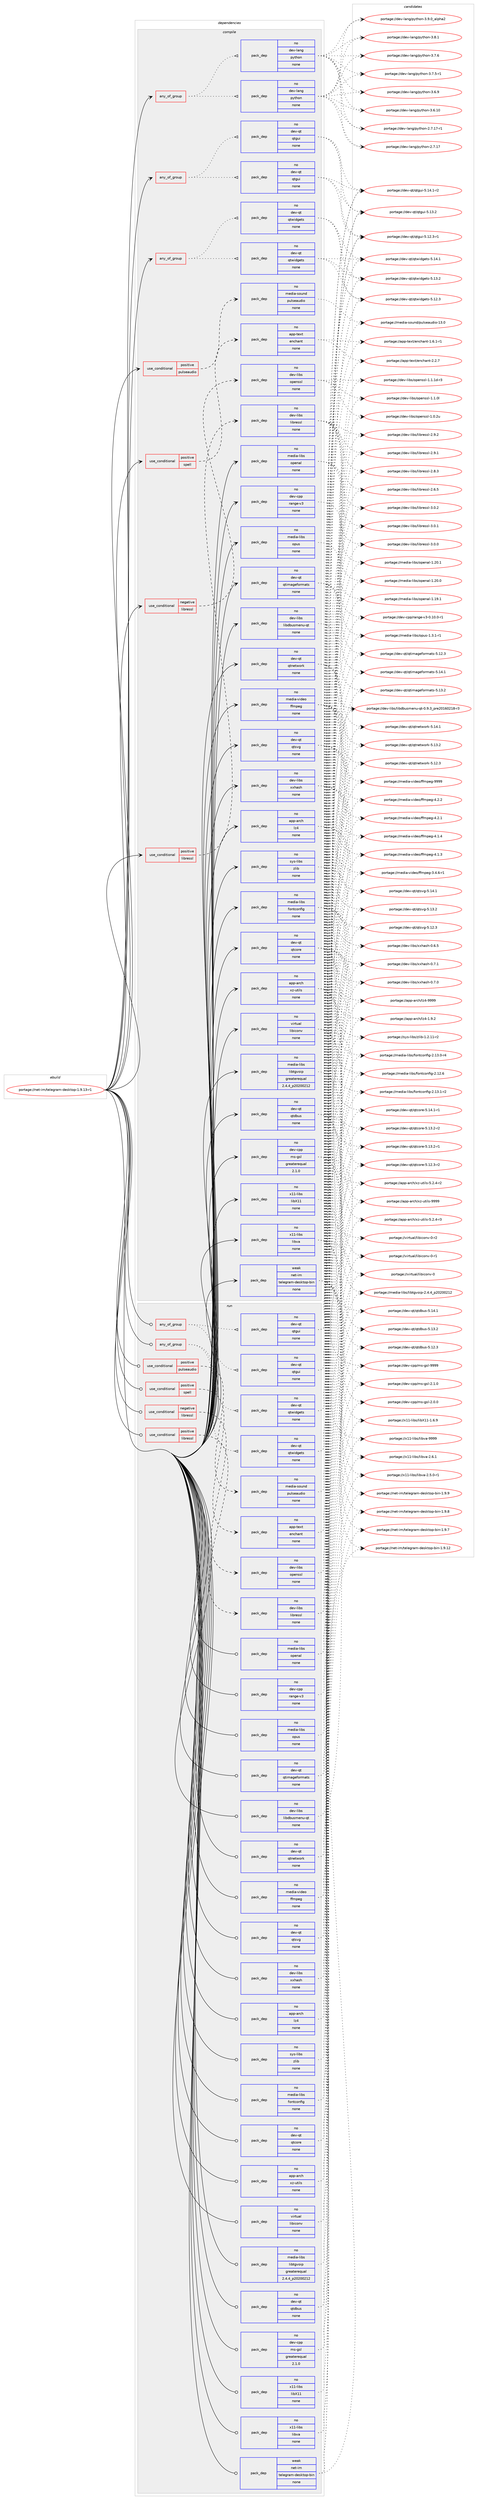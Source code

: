 digraph prolog {

# *************
# Graph options
# *************

newrank=true;
concentrate=true;
compound=true;
graph [rankdir=LR,fontname=Helvetica,fontsize=10,ranksep=1.5];#, ranksep=2.5, nodesep=0.2];
edge  [arrowhead=vee];
node  [fontname=Helvetica,fontsize=10];

# **********
# The ebuild
# **********

subgraph cluster_leftcol {
color=gray;
rank=same;
label=<<i>ebuild</i>>;
id [label="portage://net-im/telegram-desktop-1.9.13-r1", color=red, width=4, href="../net-im/telegram-desktop-1.9.13-r1.svg"];
}

# ****************
# The dependencies
# ****************

subgraph cluster_midcol {
color=gray;
label=<<i>dependencies</i>>;
subgraph cluster_compile {
fillcolor="#eeeeee";
style=filled;
label=<<i>compile</i>>;
subgraph any1635 {
dependency92857 [label=<<TABLE BORDER="0" CELLBORDER="1" CELLSPACING="0" CELLPADDING="4"><TR><TD CELLPADDING="10">any_of_group</TD></TR></TABLE>>, shape=none, color=red];subgraph pack70368 {
dependency92858 [label=<<TABLE BORDER="0" CELLBORDER="1" CELLSPACING="0" CELLPADDING="4" WIDTH="220"><TR><TD ROWSPAN="6" CELLPADDING="30">pack_dep</TD></TR><TR><TD WIDTH="110">no</TD></TR><TR><TD>dev-lang</TD></TR><TR><TD>python</TD></TR><TR><TD>none</TD></TR><TR><TD></TD></TR></TABLE>>, shape=none, color=blue];
}
dependency92857:e -> dependency92858:w [weight=20,style="dotted",arrowhead="oinv"];
subgraph pack70369 {
dependency92859 [label=<<TABLE BORDER="0" CELLBORDER="1" CELLSPACING="0" CELLPADDING="4" WIDTH="220"><TR><TD ROWSPAN="6" CELLPADDING="30">pack_dep</TD></TR><TR><TD WIDTH="110">no</TD></TR><TR><TD>dev-lang</TD></TR><TR><TD>python</TD></TR><TR><TD>none</TD></TR><TR><TD></TD></TR></TABLE>>, shape=none, color=blue];
}
dependency92857:e -> dependency92859:w [weight=20,style="dotted",arrowhead="oinv"];
}
id:e -> dependency92857:w [weight=20,style="solid",arrowhead="vee"];
subgraph any1636 {
dependency92860 [label=<<TABLE BORDER="0" CELLBORDER="1" CELLSPACING="0" CELLPADDING="4"><TR><TD CELLPADDING="10">any_of_group</TD></TR></TABLE>>, shape=none, color=red];subgraph pack70370 {
dependency92861 [label=<<TABLE BORDER="0" CELLBORDER="1" CELLSPACING="0" CELLPADDING="4" WIDTH="220"><TR><TD ROWSPAN="6" CELLPADDING="30">pack_dep</TD></TR><TR><TD WIDTH="110">no</TD></TR><TR><TD>dev-qt</TD></TR><TR><TD>qtgui</TD></TR><TR><TD>none</TD></TR><TR><TD></TD></TR></TABLE>>, shape=none, color=blue];
}
dependency92860:e -> dependency92861:w [weight=20,style="dotted",arrowhead="oinv"];
subgraph pack70371 {
dependency92862 [label=<<TABLE BORDER="0" CELLBORDER="1" CELLSPACING="0" CELLPADDING="4" WIDTH="220"><TR><TD ROWSPAN="6" CELLPADDING="30">pack_dep</TD></TR><TR><TD WIDTH="110">no</TD></TR><TR><TD>dev-qt</TD></TR><TR><TD>qtgui</TD></TR><TR><TD>none</TD></TR><TR><TD></TD></TR></TABLE>>, shape=none, color=blue];
}
dependency92860:e -> dependency92862:w [weight=20,style="dotted",arrowhead="oinv"];
}
id:e -> dependency92860:w [weight=20,style="solid",arrowhead="vee"];
subgraph any1637 {
dependency92863 [label=<<TABLE BORDER="0" CELLBORDER="1" CELLSPACING="0" CELLPADDING="4"><TR><TD CELLPADDING="10">any_of_group</TD></TR></TABLE>>, shape=none, color=red];subgraph pack70372 {
dependency92864 [label=<<TABLE BORDER="0" CELLBORDER="1" CELLSPACING="0" CELLPADDING="4" WIDTH="220"><TR><TD ROWSPAN="6" CELLPADDING="30">pack_dep</TD></TR><TR><TD WIDTH="110">no</TD></TR><TR><TD>dev-qt</TD></TR><TR><TD>qtwidgets</TD></TR><TR><TD>none</TD></TR><TR><TD></TD></TR></TABLE>>, shape=none, color=blue];
}
dependency92863:e -> dependency92864:w [weight=20,style="dotted",arrowhead="oinv"];
subgraph pack70373 {
dependency92865 [label=<<TABLE BORDER="0" CELLBORDER="1" CELLSPACING="0" CELLPADDING="4" WIDTH="220"><TR><TD ROWSPAN="6" CELLPADDING="30">pack_dep</TD></TR><TR><TD WIDTH="110">no</TD></TR><TR><TD>dev-qt</TD></TR><TR><TD>qtwidgets</TD></TR><TR><TD>none</TD></TR><TR><TD></TD></TR></TABLE>>, shape=none, color=blue];
}
dependency92863:e -> dependency92865:w [weight=20,style="dotted",arrowhead="oinv"];
}
id:e -> dependency92863:w [weight=20,style="solid",arrowhead="vee"];
subgraph cond20771 {
dependency92866 [label=<<TABLE BORDER="0" CELLBORDER="1" CELLSPACING="0" CELLPADDING="4"><TR><TD ROWSPAN="3" CELLPADDING="10">use_conditional</TD></TR><TR><TD>negative</TD></TR><TR><TD>libressl</TD></TR></TABLE>>, shape=none, color=red];
subgraph pack70374 {
dependency92867 [label=<<TABLE BORDER="0" CELLBORDER="1" CELLSPACING="0" CELLPADDING="4" WIDTH="220"><TR><TD ROWSPAN="6" CELLPADDING="30">pack_dep</TD></TR><TR><TD WIDTH="110">no</TD></TR><TR><TD>dev-libs</TD></TR><TR><TD>openssl</TD></TR><TR><TD>none</TD></TR><TR><TD></TD></TR></TABLE>>, shape=none, color=blue];
}
dependency92866:e -> dependency92867:w [weight=20,style="dashed",arrowhead="vee"];
}
id:e -> dependency92866:w [weight=20,style="solid",arrowhead="vee"];
subgraph cond20772 {
dependency92868 [label=<<TABLE BORDER="0" CELLBORDER="1" CELLSPACING="0" CELLPADDING="4"><TR><TD ROWSPAN="3" CELLPADDING="10">use_conditional</TD></TR><TR><TD>positive</TD></TR><TR><TD>libressl</TD></TR></TABLE>>, shape=none, color=red];
subgraph pack70375 {
dependency92869 [label=<<TABLE BORDER="0" CELLBORDER="1" CELLSPACING="0" CELLPADDING="4" WIDTH="220"><TR><TD ROWSPAN="6" CELLPADDING="30">pack_dep</TD></TR><TR><TD WIDTH="110">no</TD></TR><TR><TD>dev-libs</TD></TR><TR><TD>libressl</TD></TR><TR><TD>none</TD></TR><TR><TD></TD></TR></TABLE>>, shape=none, color=blue];
}
dependency92868:e -> dependency92869:w [weight=20,style="dashed",arrowhead="vee"];
}
id:e -> dependency92868:w [weight=20,style="solid",arrowhead="vee"];
subgraph cond20773 {
dependency92870 [label=<<TABLE BORDER="0" CELLBORDER="1" CELLSPACING="0" CELLPADDING="4"><TR><TD ROWSPAN="3" CELLPADDING="10">use_conditional</TD></TR><TR><TD>positive</TD></TR><TR><TD>pulseaudio</TD></TR></TABLE>>, shape=none, color=red];
subgraph pack70376 {
dependency92871 [label=<<TABLE BORDER="0" CELLBORDER="1" CELLSPACING="0" CELLPADDING="4" WIDTH="220"><TR><TD ROWSPAN="6" CELLPADDING="30">pack_dep</TD></TR><TR><TD WIDTH="110">no</TD></TR><TR><TD>media-sound</TD></TR><TR><TD>pulseaudio</TD></TR><TR><TD>none</TD></TR><TR><TD></TD></TR></TABLE>>, shape=none, color=blue];
}
dependency92870:e -> dependency92871:w [weight=20,style="dashed",arrowhead="vee"];
}
id:e -> dependency92870:w [weight=20,style="solid",arrowhead="vee"];
subgraph cond20774 {
dependency92872 [label=<<TABLE BORDER="0" CELLBORDER="1" CELLSPACING="0" CELLPADDING="4"><TR><TD ROWSPAN="3" CELLPADDING="10">use_conditional</TD></TR><TR><TD>positive</TD></TR><TR><TD>spell</TD></TR></TABLE>>, shape=none, color=red];
subgraph pack70377 {
dependency92873 [label=<<TABLE BORDER="0" CELLBORDER="1" CELLSPACING="0" CELLPADDING="4" WIDTH="220"><TR><TD ROWSPAN="6" CELLPADDING="30">pack_dep</TD></TR><TR><TD WIDTH="110">no</TD></TR><TR><TD>app-text</TD></TR><TR><TD>enchant</TD></TR><TR><TD>none</TD></TR><TR><TD></TD></TR></TABLE>>, shape=none, color=blue];
}
dependency92872:e -> dependency92873:w [weight=20,style="dashed",arrowhead="vee"];
}
id:e -> dependency92872:w [weight=20,style="solid",arrowhead="vee"];
subgraph pack70378 {
dependency92874 [label=<<TABLE BORDER="0" CELLBORDER="1" CELLSPACING="0" CELLPADDING="4" WIDTH="220"><TR><TD ROWSPAN="6" CELLPADDING="30">pack_dep</TD></TR><TR><TD WIDTH="110">no</TD></TR><TR><TD>app-arch</TD></TR><TR><TD>lz4</TD></TR><TR><TD>none</TD></TR><TR><TD></TD></TR></TABLE>>, shape=none, color=blue];
}
id:e -> dependency92874:w [weight=20,style="solid",arrowhead="vee"];
subgraph pack70379 {
dependency92875 [label=<<TABLE BORDER="0" CELLBORDER="1" CELLSPACING="0" CELLPADDING="4" WIDTH="220"><TR><TD ROWSPAN="6" CELLPADDING="30">pack_dep</TD></TR><TR><TD WIDTH="110">no</TD></TR><TR><TD>app-arch</TD></TR><TR><TD>xz-utils</TD></TR><TR><TD>none</TD></TR><TR><TD></TD></TR></TABLE>>, shape=none, color=blue];
}
id:e -> dependency92875:w [weight=20,style="solid",arrowhead="vee"];
subgraph pack70380 {
dependency92876 [label=<<TABLE BORDER="0" CELLBORDER="1" CELLSPACING="0" CELLPADDING="4" WIDTH="220"><TR><TD ROWSPAN="6" CELLPADDING="30">pack_dep</TD></TR><TR><TD WIDTH="110">no</TD></TR><TR><TD>dev-cpp</TD></TR><TR><TD>ms-gsl</TD></TR><TR><TD>greaterequal</TD></TR><TR><TD>2.1.0</TD></TR></TABLE>>, shape=none, color=blue];
}
id:e -> dependency92876:w [weight=20,style="solid",arrowhead="vee"];
subgraph pack70381 {
dependency92877 [label=<<TABLE BORDER="0" CELLBORDER="1" CELLSPACING="0" CELLPADDING="4" WIDTH="220"><TR><TD ROWSPAN="6" CELLPADDING="30">pack_dep</TD></TR><TR><TD WIDTH="110">no</TD></TR><TR><TD>dev-cpp</TD></TR><TR><TD>range-v3</TD></TR><TR><TD>none</TD></TR><TR><TD></TD></TR></TABLE>>, shape=none, color=blue];
}
id:e -> dependency92877:w [weight=20,style="solid",arrowhead="vee"];
subgraph pack70382 {
dependency92878 [label=<<TABLE BORDER="0" CELLBORDER="1" CELLSPACING="0" CELLPADDING="4" WIDTH="220"><TR><TD ROWSPAN="6" CELLPADDING="30">pack_dep</TD></TR><TR><TD WIDTH="110">no</TD></TR><TR><TD>dev-libs</TD></TR><TR><TD>libdbusmenu-qt</TD></TR><TR><TD>none</TD></TR><TR><TD></TD></TR></TABLE>>, shape=none, color=blue];
}
id:e -> dependency92878:w [weight=20,style="solid",arrowhead="vee"];
subgraph pack70383 {
dependency92879 [label=<<TABLE BORDER="0" CELLBORDER="1" CELLSPACING="0" CELLPADDING="4" WIDTH="220"><TR><TD ROWSPAN="6" CELLPADDING="30">pack_dep</TD></TR><TR><TD WIDTH="110">no</TD></TR><TR><TD>dev-libs</TD></TR><TR><TD>xxhash</TD></TR><TR><TD>none</TD></TR><TR><TD></TD></TR></TABLE>>, shape=none, color=blue];
}
id:e -> dependency92879:w [weight=20,style="solid",arrowhead="vee"];
subgraph pack70384 {
dependency92880 [label=<<TABLE BORDER="0" CELLBORDER="1" CELLSPACING="0" CELLPADDING="4" WIDTH="220"><TR><TD ROWSPAN="6" CELLPADDING="30">pack_dep</TD></TR><TR><TD WIDTH="110">no</TD></TR><TR><TD>dev-qt</TD></TR><TR><TD>qtcore</TD></TR><TR><TD>none</TD></TR><TR><TD></TD></TR></TABLE>>, shape=none, color=blue];
}
id:e -> dependency92880:w [weight=20,style="solid",arrowhead="vee"];
subgraph pack70385 {
dependency92881 [label=<<TABLE BORDER="0" CELLBORDER="1" CELLSPACING="0" CELLPADDING="4" WIDTH="220"><TR><TD ROWSPAN="6" CELLPADDING="30">pack_dep</TD></TR><TR><TD WIDTH="110">no</TD></TR><TR><TD>dev-qt</TD></TR><TR><TD>qtdbus</TD></TR><TR><TD>none</TD></TR><TR><TD></TD></TR></TABLE>>, shape=none, color=blue];
}
id:e -> dependency92881:w [weight=20,style="solid",arrowhead="vee"];
subgraph pack70386 {
dependency92882 [label=<<TABLE BORDER="0" CELLBORDER="1" CELLSPACING="0" CELLPADDING="4" WIDTH="220"><TR><TD ROWSPAN="6" CELLPADDING="30">pack_dep</TD></TR><TR><TD WIDTH="110">no</TD></TR><TR><TD>dev-qt</TD></TR><TR><TD>qtimageformats</TD></TR><TR><TD>none</TD></TR><TR><TD></TD></TR></TABLE>>, shape=none, color=blue];
}
id:e -> dependency92882:w [weight=20,style="solid",arrowhead="vee"];
subgraph pack70387 {
dependency92883 [label=<<TABLE BORDER="0" CELLBORDER="1" CELLSPACING="0" CELLPADDING="4" WIDTH="220"><TR><TD ROWSPAN="6" CELLPADDING="30">pack_dep</TD></TR><TR><TD WIDTH="110">no</TD></TR><TR><TD>dev-qt</TD></TR><TR><TD>qtnetwork</TD></TR><TR><TD>none</TD></TR><TR><TD></TD></TR></TABLE>>, shape=none, color=blue];
}
id:e -> dependency92883:w [weight=20,style="solid",arrowhead="vee"];
subgraph pack70388 {
dependency92884 [label=<<TABLE BORDER="0" CELLBORDER="1" CELLSPACING="0" CELLPADDING="4" WIDTH="220"><TR><TD ROWSPAN="6" CELLPADDING="30">pack_dep</TD></TR><TR><TD WIDTH="110">no</TD></TR><TR><TD>dev-qt</TD></TR><TR><TD>qtsvg</TD></TR><TR><TD>none</TD></TR><TR><TD></TD></TR></TABLE>>, shape=none, color=blue];
}
id:e -> dependency92884:w [weight=20,style="solid",arrowhead="vee"];
subgraph pack70389 {
dependency92885 [label=<<TABLE BORDER="0" CELLBORDER="1" CELLSPACING="0" CELLPADDING="4" WIDTH="220"><TR><TD ROWSPAN="6" CELLPADDING="30">pack_dep</TD></TR><TR><TD WIDTH="110">no</TD></TR><TR><TD>media-libs</TD></TR><TR><TD>fontconfig</TD></TR><TR><TD>none</TD></TR><TR><TD></TD></TR></TABLE>>, shape=none, color=blue];
}
id:e -> dependency92885:w [weight=20,style="solid",arrowhead="vee"];
subgraph pack70390 {
dependency92886 [label=<<TABLE BORDER="0" CELLBORDER="1" CELLSPACING="0" CELLPADDING="4" WIDTH="220"><TR><TD ROWSPAN="6" CELLPADDING="30">pack_dep</TD></TR><TR><TD WIDTH="110">no</TD></TR><TR><TD>media-libs</TD></TR><TR><TD>libtgvoip</TD></TR><TR><TD>greaterequal</TD></TR><TR><TD>2.4.4_p20200212</TD></TR></TABLE>>, shape=none, color=blue];
}
id:e -> dependency92886:w [weight=20,style="solid",arrowhead="vee"];
subgraph pack70391 {
dependency92887 [label=<<TABLE BORDER="0" CELLBORDER="1" CELLSPACING="0" CELLPADDING="4" WIDTH="220"><TR><TD ROWSPAN="6" CELLPADDING="30">pack_dep</TD></TR><TR><TD WIDTH="110">no</TD></TR><TR><TD>media-libs</TD></TR><TR><TD>openal</TD></TR><TR><TD>none</TD></TR><TR><TD></TD></TR></TABLE>>, shape=none, color=blue];
}
id:e -> dependency92887:w [weight=20,style="solid",arrowhead="vee"];
subgraph pack70392 {
dependency92888 [label=<<TABLE BORDER="0" CELLBORDER="1" CELLSPACING="0" CELLPADDING="4" WIDTH="220"><TR><TD ROWSPAN="6" CELLPADDING="30">pack_dep</TD></TR><TR><TD WIDTH="110">no</TD></TR><TR><TD>media-libs</TD></TR><TR><TD>opus</TD></TR><TR><TD>none</TD></TR><TR><TD></TD></TR></TABLE>>, shape=none, color=blue];
}
id:e -> dependency92888:w [weight=20,style="solid",arrowhead="vee"];
subgraph pack70393 {
dependency92889 [label=<<TABLE BORDER="0" CELLBORDER="1" CELLSPACING="0" CELLPADDING="4" WIDTH="220"><TR><TD ROWSPAN="6" CELLPADDING="30">pack_dep</TD></TR><TR><TD WIDTH="110">no</TD></TR><TR><TD>media-video</TD></TR><TR><TD>ffmpeg</TD></TR><TR><TD>none</TD></TR><TR><TD></TD></TR></TABLE>>, shape=none, color=blue];
}
id:e -> dependency92889:w [weight=20,style="solid",arrowhead="vee"];
subgraph pack70394 {
dependency92890 [label=<<TABLE BORDER="0" CELLBORDER="1" CELLSPACING="0" CELLPADDING="4" WIDTH="220"><TR><TD ROWSPAN="6" CELLPADDING="30">pack_dep</TD></TR><TR><TD WIDTH="110">no</TD></TR><TR><TD>sys-libs</TD></TR><TR><TD>zlib</TD></TR><TR><TD>none</TD></TR><TR><TD></TD></TR></TABLE>>, shape=none, color=blue];
}
id:e -> dependency92890:w [weight=20,style="solid",arrowhead="vee"];
subgraph pack70395 {
dependency92891 [label=<<TABLE BORDER="0" CELLBORDER="1" CELLSPACING="0" CELLPADDING="4" WIDTH="220"><TR><TD ROWSPAN="6" CELLPADDING="30">pack_dep</TD></TR><TR><TD WIDTH="110">no</TD></TR><TR><TD>virtual</TD></TR><TR><TD>libiconv</TD></TR><TR><TD>none</TD></TR><TR><TD></TD></TR></TABLE>>, shape=none, color=blue];
}
id:e -> dependency92891:w [weight=20,style="solid",arrowhead="vee"];
subgraph pack70396 {
dependency92892 [label=<<TABLE BORDER="0" CELLBORDER="1" CELLSPACING="0" CELLPADDING="4" WIDTH="220"><TR><TD ROWSPAN="6" CELLPADDING="30">pack_dep</TD></TR><TR><TD WIDTH="110">no</TD></TR><TR><TD>x11-libs</TD></TR><TR><TD>libX11</TD></TR><TR><TD>none</TD></TR><TR><TD></TD></TR></TABLE>>, shape=none, color=blue];
}
id:e -> dependency92892:w [weight=20,style="solid",arrowhead="vee"];
subgraph pack70397 {
dependency92893 [label=<<TABLE BORDER="0" CELLBORDER="1" CELLSPACING="0" CELLPADDING="4" WIDTH="220"><TR><TD ROWSPAN="6" CELLPADDING="30">pack_dep</TD></TR><TR><TD WIDTH="110">no</TD></TR><TR><TD>x11-libs</TD></TR><TR><TD>libva</TD></TR><TR><TD>none</TD></TR><TR><TD></TD></TR></TABLE>>, shape=none, color=blue];
}
id:e -> dependency92893:w [weight=20,style="solid",arrowhead="vee"];
subgraph pack70398 {
dependency92894 [label=<<TABLE BORDER="0" CELLBORDER="1" CELLSPACING="0" CELLPADDING="4" WIDTH="220"><TR><TD ROWSPAN="6" CELLPADDING="30">pack_dep</TD></TR><TR><TD WIDTH="110">weak</TD></TR><TR><TD>net-im</TD></TR><TR><TD>telegram-desktop-bin</TD></TR><TR><TD>none</TD></TR><TR><TD></TD></TR></TABLE>>, shape=none, color=blue];
}
id:e -> dependency92894:w [weight=20,style="solid",arrowhead="vee"];
}
subgraph cluster_compileandrun {
fillcolor="#eeeeee";
style=filled;
label=<<i>compile and run</i>>;
}
subgraph cluster_run {
fillcolor="#eeeeee";
style=filled;
label=<<i>run</i>>;
subgraph any1638 {
dependency92895 [label=<<TABLE BORDER="0" CELLBORDER="1" CELLSPACING="0" CELLPADDING="4"><TR><TD CELLPADDING="10">any_of_group</TD></TR></TABLE>>, shape=none, color=red];subgraph pack70399 {
dependency92896 [label=<<TABLE BORDER="0" CELLBORDER="1" CELLSPACING="0" CELLPADDING="4" WIDTH="220"><TR><TD ROWSPAN="6" CELLPADDING="30">pack_dep</TD></TR><TR><TD WIDTH="110">no</TD></TR><TR><TD>dev-qt</TD></TR><TR><TD>qtgui</TD></TR><TR><TD>none</TD></TR><TR><TD></TD></TR></TABLE>>, shape=none, color=blue];
}
dependency92895:e -> dependency92896:w [weight=20,style="dotted",arrowhead="oinv"];
subgraph pack70400 {
dependency92897 [label=<<TABLE BORDER="0" CELLBORDER="1" CELLSPACING="0" CELLPADDING="4" WIDTH="220"><TR><TD ROWSPAN="6" CELLPADDING="30">pack_dep</TD></TR><TR><TD WIDTH="110">no</TD></TR><TR><TD>dev-qt</TD></TR><TR><TD>qtgui</TD></TR><TR><TD>none</TD></TR><TR><TD></TD></TR></TABLE>>, shape=none, color=blue];
}
dependency92895:e -> dependency92897:w [weight=20,style="dotted",arrowhead="oinv"];
}
id:e -> dependency92895:w [weight=20,style="solid",arrowhead="odot"];
subgraph any1639 {
dependency92898 [label=<<TABLE BORDER="0" CELLBORDER="1" CELLSPACING="0" CELLPADDING="4"><TR><TD CELLPADDING="10">any_of_group</TD></TR></TABLE>>, shape=none, color=red];subgraph pack70401 {
dependency92899 [label=<<TABLE BORDER="0" CELLBORDER="1" CELLSPACING="0" CELLPADDING="4" WIDTH="220"><TR><TD ROWSPAN="6" CELLPADDING="30">pack_dep</TD></TR><TR><TD WIDTH="110">no</TD></TR><TR><TD>dev-qt</TD></TR><TR><TD>qtwidgets</TD></TR><TR><TD>none</TD></TR><TR><TD></TD></TR></TABLE>>, shape=none, color=blue];
}
dependency92898:e -> dependency92899:w [weight=20,style="dotted",arrowhead="oinv"];
subgraph pack70402 {
dependency92900 [label=<<TABLE BORDER="0" CELLBORDER="1" CELLSPACING="0" CELLPADDING="4" WIDTH="220"><TR><TD ROWSPAN="6" CELLPADDING="30">pack_dep</TD></TR><TR><TD WIDTH="110">no</TD></TR><TR><TD>dev-qt</TD></TR><TR><TD>qtwidgets</TD></TR><TR><TD>none</TD></TR><TR><TD></TD></TR></TABLE>>, shape=none, color=blue];
}
dependency92898:e -> dependency92900:w [weight=20,style="dotted",arrowhead="oinv"];
}
id:e -> dependency92898:w [weight=20,style="solid",arrowhead="odot"];
subgraph cond20775 {
dependency92901 [label=<<TABLE BORDER="0" CELLBORDER="1" CELLSPACING="0" CELLPADDING="4"><TR><TD ROWSPAN="3" CELLPADDING="10">use_conditional</TD></TR><TR><TD>negative</TD></TR><TR><TD>libressl</TD></TR></TABLE>>, shape=none, color=red];
subgraph pack70403 {
dependency92902 [label=<<TABLE BORDER="0" CELLBORDER="1" CELLSPACING="0" CELLPADDING="4" WIDTH="220"><TR><TD ROWSPAN="6" CELLPADDING="30">pack_dep</TD></TR><TR><TD WIDTH="110">no</TD></TR><TR><TD>dev-libs</TD></TR><TR><TD>openssl</TD></TR><TR><TD>none</TD></TR><TR><TD></TD></TR></TABLE>>, shape=none, color=blue];
}
dependency92901:e -> dependency92902:w [weight=20,style="dashed",arrowhead="vee"];
}
id:e -> dependency92901:w [weight=20,style="solid",arrowhead="odot"];
subgraph cond20776 {
dependency92903 [label=<<TABLE BORDER="0" CELLBORDER="1" CELLSPACING="0" CELLPADDING="4"><TR><TD ROWSPAN="3" CELLPADDING="10">use_conditional</TD></TR><TR><TD>positive</TD></TR><TR><TD>libressl</TD></TR></TABLE>>, shape=none, color=red];
subgraph pack70404 {
dependency92904 [label=<<TABLE BORDER="0" CELLBORDER="1" CELLSPACING="0" CELLPADDING="4" WIDTH="220"><TR><TD ROWSPAN="6" CELLPADDING="30">pack_dep</TD></TR><TR><TD WIDTH="110">no</TD></TR><TR><TD>dev-libs</TD></TR><TR><TD>libressl</TD></TR><TR><TD>none</TD></TR><TR><TD></TD></TR></TABLE>>, shape=none, color=blue];
}
dependency92903:e -> dependency92904:w [weight=20,style="dashed",arrowhead="vee"];
}
id:e -> dependency92903:w [weight=20,style="solid",arrowhead="odot"];
subgraph cond20777 {
dependency92905 [label=<<TABLE BORDER="0" CELLBORDER="1" CELLSPACING="0" CELLPADDING="4"><TR><TD ROWSPAN="3" CELLPADDING="10">use_conditional</TD></TR><TR><TD>positive</TD></TR><TR><TD>pulseaudio</TD></TR></TABLE>>, shape=none, color=red];
subgraph pack70405 {
dependency92906 [label=<<TABLE BORDER="0" CELLBORDER="1" CELLSPACING="0" CELLPADDING="4" WIDTH="220"><TR><TD ROWSPAN="6" CELLPADDING="30">pack_dep</TD></TR><TR><TD WIDTH="110">no</TD></TR><TR><TD>media-sound</TD></TR><TR><TD>pulseaudio</TD></TR><TR><TD>none</TD></TR><TR><TD></TD></TR></TABLE>>, shape=none, color=blue];
}
dependency92905:e -> dependency92906:w [weight=20,style="dashed",arrowhead="vee"];
}
id:e -> dependency92905:w [weight=20,style="solid",arrowhead="odot"];
subgraph cond20778 {
dependency92907 [label=<<TABLE BORDER="0" CELLBORDER="1" CELLSPACING="0" CELLPADDING="4"><TR><TD ROWSPAN="3" CELLPADDING="10">use_conditional</TD></TR><TR><TD>positive</TD></TR><TR><TD>spell</TD></TR></TABLE>>, shape=none, color=red];
subgraph pack70406 {
dependency92908 [label=<<TABLE BORDER="0" CELLBORDER="1" CELLSPACING="0" CELLPADDING="4" WIDTH="220"><TR><TD ROWSPAN="6" CELLPADDING="30">pack_dep</TD></TR><TR><TD WIDTH="110">no</TD></TR><TR><TD>app-text</TD></TR><TR><TD>enchant</TD></TR><TR><TD>none</TD></TR><TR><TD></TD></TR></TABLE>>, shape=none, color=blue];
}
dependency92907:e -> dependency92908:w [weight=20,style="dashed",arrowhead="vee"];
}
id:e -> dependency92907:w [weight=20,style="solid",arrowhead="odot"];
subgraph pack70407 {
dependency92909 [label=<<TABLE BORDER="0" CELLBORDER="1" CELLSPACING="0" CELLPADDING="4" WIDTH="220"><TR><TD ROWSPAN="6" CELLPADDING="30">pack_dep</TD></TR><TR><TD WIDTH="110">no</TD></TR><TR><TD>app-arch</TD></TR><TR><TD>lz4</TD></TR><TR><TD>none</TD></TR><TR><TD></TD></TR></TABLE>>, shape=none, color=blue];
}
id:e -> dependency92909:w [weight=20,style="solid",arrowhead="odot"];
subgraph pack70408 {
dependency92910 [label=<<TABLE BORDER="0" CELLBORDER="1" CELLSPACING="0" CELLPADDING="4" WIDTH="220"><TR><TD ROWSPAN="6" CELLPADDING="30">pack_dep</TD></TR><TR><TD WIDTH="110">no</TD></TR><TR><TD>app-arch</TD></TR><TR><TD>xz-utils</TD></TR><TR><TD>none</TD></TR><TR><TD></TD></TR></TABLE>>, shape=none, color=blue];
}
id:e -> dependency92910:w [weight=20,style="solid",arrowhead="odot"];
subgraph pack70409 {
dependency92911 [label=<<TABLE BORDER="0" CELLBORDER="1" CELLSPACING="0" CELLPADDING="4" WIDTH="220"><TR><TD ROWSPAN="6" CELLPADDING="30">pack_dep</TD></TR><TR><TD WIDTH="110">no</TD></TR><TR><TD>dev-cpp</TD></TR><TR><TD>ms-gsl</TD></TR><TR><TD>greaterequal</TD></TR><TR><TD>2.1.0</TD></TR></TABLE>>, shape=none, color=blue];
}
id:e -> dependency92911:w [weight=20,style="solid",arrowhead="odot"];
subgraph pack70410 {
dependency92912 [label=<<TABLE BORDER="0" CELLBORDER="1" CELLSPACING="0" CELLPADDING="4" WIDTH="220"><TR><TD ROWSPAN="6" CELLPADDING="30">pack_dep</TD></TR><TR><TD WIDTH="110">no</TD></TR><TR><TD>dev-cpp</TD></TR><TR><TD>range-v3</TD></TR><TR><TD>none</TD></TR><TR><TD></TD></TR></TABLE>>, shape=none, color=blue];
}
id:e -> dependency92912:w [weight=20,style="solid",arrowhead="odot"];
subgraph pack70411 {
dependency92913 [label=<<TABLE BORDER="0" CELLBORDER="1" CELLSPACING="0" CELLPADDING="4" WIDTH="220"><TR><TD ROWSPAN="6" CELLPADDING="30">pack_dep</TD></TR><TR><TD WIDTH="110">no</TD></TR><TR><TD>dev-libs</TD></TR><TR><TD>libdbusmenu-qt</TD></TR><TR><TD>none</TD></TR><TR><TD></TD></TR></TABLE>>, shape=none, color=blue];
}
id:e -> dependency92913:w [weight=20,style="solid",arrowhead="odot"];
subgraph pack70412 {
dependency92914 [label=<<TABLE BORDER="0" CELLBORDER="1" CELLSPACING="0" CELLPADDING="4" WIDTH="220"><TR><TD ROWSPAN="6" CELLPADDING="30">pack_dep</TD></TR><TR><TD WIDTH="110">no</TD></TR><TR><TD>dev-libs</TD></TR><TR><TD>xxhash</TD></TR><TR><TD>none</TD></TR><TR><TD></TD></TR></TABLE>>, shape=none, color=blue];
}
id:e -> dependency92914:w [weight=20,style="solid",arrowhead="odot"];
subgraph pack70413 {
dependency92915 [label=<<TABLE BORDER="0" CELLBORDER="1" CELLSPACING="0" CELLPADDING="4" WIDTH="220"><TR><TD ROWSPAN="6" CELLPADDING="30">pack_dep</TD></TR><TR><TD WIDTH="110">no</TD></TR><TR><TD>dev-qt</TD></TR><TR><TD>qtcore</TD></TR><TR><TD>none</TD></TR><TR><TD></TD></TR></TABLE>>, shape=none, color=blue];
}
id:e -> dependency92915:w [weight=20,style="solid",arrowhead="odot"];
subgraph pack70414 {
dependency92916 [label=<<TABLE BORDER="0" CELLBORDER="1" CELLSPACING="0" CELLPADDING="4" WIDTH="220"><TR><TD ROWSPAN="6" CELLPADDING="30">pack_dep</TD></TR><TR><TD WIDTH="110">no</TD></TR><TR><TD>dev-qt</TD></TR><TR><TD>qtdbus</TD></TR><TR><TD>none</TD></TR><TR><TD></TD></TR></TABLE>>, shape=none, color=blue];
}
id:e -> dependency92916:w [weight=20,style="solid",arrowhead="odot"];
subgraph pack70415 {
dependency92917 [label=<<TABLE BORDER="0" CELLBORDER="1" CELLSPACING="0" CELLPADDING="4" WIDTH="220"><TR><TD ROWSPAN="6" CELLPADDING="30">pack_dep</TD></TR><TR><TD WIDTH="110">no</TD></TR><TR><TD>dev-qt</TD></TR><TR><TD>qtimageformats</TD></TR><TR><TD>none</TD></TR><TR><TD></TD></TR></TABLE>>, shape=none, color=blue];
}
id:e -> dependency92917:w [weight=20,style="solid",arrowhead="odot"];
subgraph pack70416 {
dependency92918 [label=<<TABLE BORDER="0" CELLBORDER="1" CELLSPACING="0" CELLPADDING="4" WIDTH="220"><TR><TD ROWSPAN="6" CELLPADDING="30">pack_dep</TD></TR><TR><TD WIDTH="110">no</TD></TR><TR><TD>dev-qt</TD></TR><TR><TD>qtnetwork</TD></TR><TR><TD>none</TD></TR><TR><TD></TD></TR></TABLE>>, shape=none, color=blue];
}
id:e -> dependency92918:w [weight=20,style="solid",arrowhead="odot"];
subgraph pack70417 {
dependency92919 [label=<<TABLE BORDER="0" CELLBORDER="1" CELLSPACING="0" CELLPADDING="4" WIDTH="220"><TR><TD ROWSPAN="6" CELLPADDING="30">pack_dep</TD></TR><TR><TD WIDTH="110">no</TD></TR><TR><TD>dev-qt</TD></TR><TR><TD>qtsvg</TD></TR><TR><TD>none</TD></TR><TR><TD></TD></TR></TABLE>>, shape=none, color=blue];
}
id:e -> dependency92919:w [weight=20,style="solid",arrowhead="odot"];
subgraph pack70418 {
dependency92920 [label=<<TABLE BORDER="0" CELLBORDER="1" CELLSPACING="0" CELLPADDING="4" WIDTH="220"><TR><TD ROWSPAN="6" CELLPADDING="30">pack_dep</TD></TR><TR><TD WIDTH="110">no</TD></TR><TR><TD>media-libs</TD></TR><TR><TD>fontconfig</TD></TR><TR><TD>none</TD></TR><TR><TD></TD></TR></TABLE>>, shape=none, color=blue];
}
id:e -> dependency92920:w [weight=20,style="solid",arrowhead="odot"];
subgraph pack70419 {
dependency92921 [label=<<TABLE BORDER="0" CELLBORDER="1" CELLSPACING="0" CELLPADDING="4" WIDTH="220"><TR><TD ROWSPAN="6" CELLPADDING="30">pack_dep</TD></TR><TR><TD WIDTH="110">no</TD></TR><TR><TD>media-libs</TD></TR><TR><TD>libtgvoip</TD></TR><TR><TD>greaterequal</TD></TR><TR><TD>2.4.4_p20200212</TD></TR></TABLE>>, shape=none, color=blue];
}
id:e -> dependency92921:w [weight=20,style="solid",arrowhead="odot"];
subgraph pack70420 {
dependency92922 [label=<<TABLE BORDER="0" CELLBORDER="1" CELLSPACING="0" CELLPADDING="4" WIDTH="220"><TR><TD ROWSPAN="6" CELLPADDING="30">pack_dep</TD></TR><TR><TD WIDTH="110">no</TD></TR><TR><TD>media-libs</TD></TR><TR><TD>openal</TD></TR><TR><TD>none</TD></TR><TR><TD></TD></TR></TABLE>>, shape=none, color=blue];
}
id:e -> dependency92922:w [weight=20,style="solid",arrowhead="odot"];
subgraph pack70421 {
dependency92923 [label=<<TABLE BORDER="0" CELLBORDER="1" CELLSPACING="0" CELLPADDING="4" WIDTH="220"><TR><TD ROWSPAN="6" CELLPADDING="30">pack_dep</TD></TR><TR><TD WIDTH="110">no</TD></TR><TR><TD>media-libs</TD></TR><TR><TD>opus</TD></TR><TR><TD>none</TD></TR><TR><TD></TD></TR></TABLE>>, shape=none, color=blue];
}
id:e -> dependency92923:w [weight=20,style="solid",arrowhead="odot"];
subgraph pack70422 {
dependency92924 [label=<<TABLE BORDER="0" CELLBORDER="1" CELLSPACING="0" CELLPADDING="4" WIDTH="220"><TR><TD ROWSPAN="6" CELLPADDING="30">pack_dep</TD></TR><TR><TD WIDTH="110">no</TD></TR><TR><TD>media-video</TD></TR><TR><TD>ffmpeg</TD></TR><TR><TD>none</TD></TR><TR><TD></TD></TR></TABLE>>, shape=none, color=blue];
}
id:e -> dependency92924:w [weight=20,style="solid",arrowhead="odot"];
subgraph pack70423 {
dependency92925 [label=<<TABLE BORDER="0" CELLBORDER="1" CELLSPACING="0" CELLPADDING="4" WIDTH="220"><TR><TD ROWSPAN="6" CELLPADDING="30">pack_dep</TD></TR><TR><TD WIDTH="110">no</TD></TR><TR><TD>sys-libs</TD></TR><TR><TD>zlib</TD></TR><TR><TD>none</TD></TR><TR><TD></TD></TR></TABLE>>, shape=none, color=blue];
}
id:e -> dependency92925:w [weight=20,style="solid",arrowhead="odot"];
subgraph pack70424 {
dependency92926 [label=<<TABLE BORDER="0" CELLBORDER="1" CELLSPACING="0" CELLPADDING="4" WIDTH="220"><TR><TD ROWSPAN="6" CELLPADDING="30">pack_dep</TD></TR><TR><TD WIDTH="110">no</TD></TR><TR><TD>virtual</TD></TR><TR><TD>libiconv</TD></TR><TR><TD>none</TD></TR><TR><TD></TD></TR></TABLE>>, shape=none, color=blue];
}
id:e -> dependency92926:w [weight=20,style="solid",arrowhead="odot"];
subgraph pack70425 {
dependency92927 [label=<<TABLE BORDER="0" CELLBORDER="1" CELLSPACING="0" CELLPADDING="4" WIDTH="220"><TR><TD ROWSPAN="6" CELLPADDING="30">pack_dep</TD></TR><TR><TD WIDTH="110">no</TD></TR><TR><TD>x11-libs</TD></TR><TR><TD>libX11</TD></TR><TR><TD>none</TD></TR><TR><TD></TD></TR></TABLE>>, shape=none, color=blue];
}
id:e -> dependency92927:w [weight=20,style="solid",arrowhead="odot"];
subgraph pack70426 {
dependency92928 [label=<<TABLE BORDER="0" CELLBORDER="1" CELLSPACING="0" CELLPADDING="4" WIDTH="220"><TR><TD ROWSPAN="6" CELLPADDING="30">pack_dep</TD></TR><TR><TD WIDTH="110">no</TD></TR><TR><TD>x11-libs</TD></TR><TR><TD>libva</TD></TR><TR><TD>none</TD></TR><TR><TD></TD></TR></TABLE>>, shape=none, color=blue];
}
id:e -> dependency92928:w [weight=20,style="solid",arrowhead="odot"];
subgraph pack70427 {
dependency92929 [label=<<TABLE BORDER="0" CELLBORDER="1" CELLSPACING="0" CELLPADDING="4" WIDTH="220"><TR><TD ROWSPAN="6" CELLPADDING="30">pack_dep</TD></TR><TR><TD WIDTH="110">weak</TD></TR><TR><TD>net-im</TD></TR><TR><TD>telegram-desktop-bin</TD></TR><TR><TD>none</TD></TR><TR><TD></TD></TR></TABLE>>, shape=none, color=blue];
}
id:e -> dependency92929:w [weight=20,style="solid",arrowhead="odot"];
}
}

# **************
# The candidates
# **************

subgraph cluster_choices {
rank=same;
color=gray;
label=<<i>candidates</i>>;

subgraph choice70368 {
color=black;
nodesep=1;
choice10010111845108971101034711212111610411111045514657464895971081121049750 [label="portage://dev-lang/python-3.9.0_alpha2", color=red, width=4,href="../dev-lang/python-3.9.0_alpha2.svg"];
choice100101118451089711010347112121116104111110455146564649 [label="portage://dev-lang/python-3.8.1", color=red, width=4,href="../dev-lang/python-3.8.1.svg"];
choice100101118451089711010347112121116104111110455146554654 [label="portage://dev-lang/python-3.7.6", color=red, width=4,href="../dev-lang/python-3.7.6.svg"];
choice1001011184510897110103471121211161041111104551465546534511449 [label="portage://dev-lang/python-3.7.5-r1", color=red, width=4,href="../dev-lang/python-3.7.5-r1.svg"];
choice100101118451089711010347112121116104111110455146544657 [label="portage://dev-lang/python-3.6.9", color=red, width=4,href="../dev-lang/python-3.6.9.svg"];
choice10010111845108971101034711212111610411111045514654464948 [label="portage://dev-lang/python-3.6.10", color=red, width=4,href="../dev-lang/python-3.6.10.svg"];
choice100101118451089711010347112121116104111110455046554649554511449 [label="portage://dev-lang/python-2.7.17-r1", color=red, width=4,href="../dev-lang/python-2.7.17-r1.svg"];
choice10010111845108971101034711212111610411111045504655464955 [label="portage://dev-lang/python-2.7.17", color=red, width=4,href="../dev-lang/python-2.7.17.svg"];
dependency92858:e -> choice10010111845108971101034711212111610411111045514657464895971081121049750:w [style=dotted,weight="100"];
dependency92858:e -> choice100101118451089711010347112121116104111110455146564649:w [style=dotted,weight="100"];
dependency92858:e -> choice100101118451089711010347112121116104111110455146554654:w [style=dotted,weight="100"];
dependency92858:e -> choice1001011184510897110103471121211161041111104551465546534511449:w [style=dotted,weight="100"];
dependency92858:e -> choice100101118451089711010347112121116104111110455146544657:w [style=dotted,weight="100"];
dependency92858:e -> choice10010111845108971101034711212111610411111045514654464948:w [style=dotted,weight="100"];
dependency92858:e -> choice100101118451089711010347112121116104111110455046554649554511449:w [style=dotted,weight="100"];
dependency92858:e -> choice10010111845108971101034711212111610411111045504655464955:w [style=dotted,weight="100"];
}
subgraph choice70369 {
color=black;
nodesep=1;
choice10010111845108971101034711212111610411111045514657464895971081121049750 [label="portage://dev-lang/python-3.9.0_alpha2", color=red, width=4,href="../dev-lang/python-3.9.0_alpha2.svg"];
choice100101118451089711010347112121116104111110455146564649 [label="portage://dev-lang/python-3.8.1", color=red, width=4,href="../dev-lang/python-3.8.1.svg"];
choice100101118451089711010347112121116104111110455146554654 [label="portage://dev-lang/python-3.7.6", color=red, width=4,href="../dev-lang/python-3.7.6.svg"];
choice1001011184510897110103471121211161041111104551465546534511449 [label="portage://dev-lang/python-3.7.5-r1", color=red, width=4,href="../dev-lang/python-3.7.5-r1.svg"];
choice100101118451089711010347112121116104111110455146544657 [label="portage://dev-lang/python-3.6.9", color=red, width=4,href="../dev-lang/python-3.6.9.svg"];
choice10010111845108971101034711212111610411111045514654464948 [label="portage://dev-lang/python-3.6.10", color=red, width=4,href="../dev-lang/python-3.6.10.svg"];
choice100101118451089711010347112121116104111110455046554649554511449 [label="portage://dev-lang/python-2.7.17-r1", color=red, width=4,href="../dev-lang/python-2.7.17-r1.svg"];
choice10010111845108971101034711212111610411111045504655464955 [label="portage://dev-lang/python-2.7.17", color=red, width=4,href="../dev-lang/python-2.7.17.svg"];
dependency92859:e -> choice10010111845108971101034711212111610411111045514657464895971081121049750:w [style=dotted,weight="100"];
dependency92859:e -> choice100101118451089711010347112121116104111110455146564649:w [style=dotted,weight="100"];
dependency92859:e -> choice100101118451089711010347112121116104111110455146554654:w [style=dotted,weight="100"];
dependency92859:e -> choice1001011184510897110103471121211161041111104551465546534511449:w [style=dotted,weight="100"];
dependency92859:e -> choice100101118451089711010347112121116104111110455146544657:w [style=dotted,weight="100"];
dependency92859:e -> choice10010111845108971101034711212111610411111045514654464948:w [style=dotted,weight="100"];
dependency92859:e -> choice100101118451089711010347112121116104111110455046554649554511449:w [style=dotted,weight="100"];
dependency92859:e -> choice10010111845108971101034711212111610411111045504655464955:w [style=dotted,weight="100"];
}
subgraph choice70370 {
color=black;
nodesep=1;
choice1001011184511311647113116103117105455346495246494511450 [label="portage://dev-qt/qtgui-5.14.1-r2", color=red, width=4,href="../dev-qt/qtgui-5.14.1-r2.svg"];
choice100101118451131164711311610311710545534649514650 [label="portage://dev-qt/qtgui-5.13.2", color=red, width=4,href="../dev-qt/qtgui-5.13.2.svg"];
choice1001011184511311647113116103117105455346495046514511449 [label="portage://dev-qt/qtgui-5.12.3-r1", color=red, width=4,href="../dev-qt/qtgui-5.12.3-r1.svg"];
dependency92861:e -> choice1001011184511311647113116103117105455346495246494511450:w [style=dotted,weight="100"];
dependency92861:e -> choice100101118451131164711311610311710545534649514650:w [style=dotted,weight="100"];
dependency92861:e -> choice1001011184511311647113116103117105455346495046514511449:w [style=dotted,weight="100"];
}
subgraph choice70371 {
color=black;
nodesep=1;
choice1001011184511311647113116103117105455346495246494511450 [label="portage://dev-qt/qtgui-5.14.1-r2", color=red, width=4,href="../dev-qt/qtgui-5.14.1-r2.svg"];
choice100101118451131164711311610311710545534649514650 [label="portage://dev-qt/qtgui-5.13.2", color=red, width=4,href="../dev-qt/qtgui-5.13.2.svg"];
choice1001011184511311647113116103117105455346495046514511449 [label="portage://dev-qt/qtgui-5.12.3-r1", color=red, width=4,href="../dev-qt/qtgui-5.12.3-r1.svg"];
dependency92862:e -> choice1001011184511311647113116103117105455346495246494511450:w [style=dotted,weight="100"];
dependency92862:e -> choice100101118451131164711311610311710545534649514650:w [style=dotted,weight="100"];
dependency92862:e -> choice1001011184511311647113116103117105455346495046514511449:w [style=dotted,weight="100"];
}
subgraph choice70372 {
color=black;
nodesep=1;
choice100101118451131164711311611910510010310111611545534649524649 [label="portage://dev-qt/qtwidgets-5.14.1", color=red, width=4,href="../dev-qt/qtwidgets-5.14.1.svg"];
choice100101118451131164711311611910510010310111611545534649514650 [label="portage://dev-qt/qtwidgets-5.13.2", color=red, width=4,href="../dev-qt/qtwidgets-5.13.2.svg"];
choice100101118451131164711311611910510010310111611545534649504651 [label="portage://dev-qt/qtwidgets-5.12.3", color=red, width=4,href="../dev-qt/qtwidgets-5.12.3.svg"];
dependency92864:e -> choice100101118451131164711311611910510010310111611545534649524649:w [style=dotted,weight="100"];
dependency92864:e -> choice100101118451131164711311611910510010310111611545534649514650:w [style=dotted,weight="100"];
dependency92864:e -> choice100101118451131164711311611910510010310111611545534649504651:w [style=dotted,weight="100"];
}
subgraph choice70373 {
color=black;
nodesep=1;
choice100101118451131164711311611910510010310111611545534649524649 [label="portage://dev-qt/qtwidgets-5.14.1", color=red, width=4,href="../dev-qt/qtwidgets-5.14.1.svg"];
choice100101118451131164711311611910510010310111611545534649514650 [label="portage://dev-qt/qtwidgets-5.13.2", color=red, width=4,href="../dev-qt/qtwidgets-5.13.2.svg"];
choice100101118451131164711311611910510010310111611545534649504651 [label="portage://dev-qt/qtwidgets-5.12.3", color=red, width=4,href="../dev-qt/qtwidgets-5.12.3.svg"];
dependency92865:e -> choice100101118451131164711311611910510010310111611545534649524649:w [style=dotted,weight="100"];
dependency92865:e -> choice100101118451131164711311611910510010310111611545534649514650:w [style=dotted,weight="100"];
dependency92865:e -> choice100101118451131164711311611910510010310111611545534649504651:w [style=dotted,weight="100"];
}
subgraph choice70374 {
color=black;
nodesep=1;
choice1001011184510810598115471111121011101151151084549464946491004511451 [label="portage://dev-libs/openssl-1.1.1d-r3", color=red, width=4,href="../dev-libs/openssl-1.1.1d-r3.svg"];
choice100101118451081059811547111112101110115115108454946494648108 [label="portage://dev-libs/openssl-1.1.0l", color=red, width=4,href="../dev-libs/openssl-1.1.0l.svg"];
choice100101118451081059811547111112101110115115108454946484650117 [label="portage://dev-libs/openssl-1.0.2u", color=red, width=4,href="../dev-libs/openssl-1.0.2u.svg"];
dependency92867:e -> choice1001011184510810598115471111121011101151151084549464946491004511451:w [style=dotted,weight="100"];
dependency92867:e -> choice100101118451081059811547111112101110115115108454946494648108:w [style=dotted,weight="100"];
dependency92867:e -> choice100101118451081059811547111112101110115115108454946484650117:w [style=dotted,weight="100"];
}
subgraph choice70375 {
color=black;
nodesep=1;
choice10010111845108105981154710810598114101115115108455146484650 [label="portage://dev-libs/libressl-3.0.2", color=red, width=4,href="../dev-libs/libressl-3.0.2.svg"];
choice10010111845108105981154710810598114101115115108455146484649 [label="portage://dev-libs/libressl-3.0.1", color=red, width=4,href="../dev-libs/libressl-3.0.1.svg"];
choice10010111845108105981154710810598114101115115108455146484648 [label="portage://dev-libs/libressl-3.0.0", color=red, width=4,href="../dev-libs/libressl-3.0.0.svg"];
choice10010111845108105981154710810598114101115115108455046574650 [label="portage://dev-libs/libressl-2.9.2", color=red, width=4,href="../dev-libs/libressl-2.9.2.svg"];
choice10010111845108105981154710810598114101115115108455046574649 [label="portage://dev-libs/libressl-2.9.1", color=red, width=4,href="../dev-libs/libressl-2.9.1.svg"];
choice10010111845108105981154710810598114101115115108455046564651 [label="portage://dev-libs/libressl-2.8.3", color=red, width=4,href="../dev-libs/libressl-2.8.3.svg"];
choice10010111845108105981154710810598114101115115108455046544653 [label="portage://dev-libs/libressl-2.6.5", color=red, width=4,href="../dev-libs/libressl-2.6.5.svg"];
dependency92869:e -> choice10010111845108105981154710810598114101115115108455146484650:w [style=dotted,weight="100"];
dependency92869:e -> choice10010111845108105981154710810598114101115115108455146484649:w [style=dotted,weight="100"];
dependency92869:e -> choice10010111845108105981154710810598114101115115108455146484648:w [style=dotted,weight="100"];
dependency92869:e -> choice10010111845108105981154710810598114101115115108455046574650:w [style=dotted,weight="100"];
dependency92869:e -> choice10010111845108105981154710810598114101115115108455046574649:w [style=dotted,weight="100"];
dependency92869:e -> choice10010111845108105981154710810598114101115115108455046564651:w [style=dotted,weight="100"];
dependency92869:e -> choice10010111845108105981154710810598114101115115108455046544653:w [style=dotted,weight="100"];
}
subgraph choice70376 {
color=black;
nodesep=1;
choice109101100105974511511111711010047112117108115101971171001051114549514648 [label="portage://media-sound/pulseaudio-13.0", color=red, width=4,href="../media-sound/pulseaudio-13.0.svg"];
dependency92871:e -> choice109101100105974511511111711010047112117108115101971171001051114549514648:w [style=dotted,weight="100"];
}
subgraph choice70377 {
color=black;
nodesep=1;
choice9711211245116101120116471011109910497110116455046504655 [label="portage://app-text/enchant-2.2.7", color=red, width=4,href="../app-text/enchant-2.2.7.svg"];
choice97112112451161011201164710111099104971101164549465446494511449 [label="portage://app-text/enchant-1.6.1-r1", color=red, width=4,href="../app-text/enchant-1.6.1-r1.svg"];
dependency92873:e -> choice9711211245116101120116471011109910497110116455046504655:w [style=dotted,weight="100"];
dependency92873:e -> choice97112112451161011201164710111099104971101164549465446494511449:w [style=dotted,weight="100"];
}
subgraph choice70378 {
color=black;
nodesep=1;
choice9711211245971149910447108122524557575757 [label="portage://app-arch/lz4-9999", color=red, width=4,href="../app-arch/lz4-9999.svg"];
choice971121124597114991044710812252454946574650 [label="portage://app-arch/lz4-1.9.2", color=red, width=4,href="../app-arch/lz4-1.9.2.svg"];
dependency92874:e -> choice9711211245971149910447108122524557575757:w [style=dotted,weight="100"];
dependency92874:e -> choice971121124597114991044710812252454946574650:w [style=dotted,weight="100"];
}
subgraph choice70379 {
color=black;
nodesep=1;
choice9711211245971149910447120122451171161051081154557575757 [label="portage://app-arch/xz-utils-9999", color=red, width=4,href="../app-arch/xz-utils-9999.svg"];
choice9711211245971149910447120122451171161051081154553465046524511451 [label="portage://app-arch/xz-utils-5.2.4-r3", color=red, width=4,href="../app-arch/xz-utils-5.2.4-r3.svg"];
choice9711211245971149910447120122451171161051081154553465046524511450 [label="portage://app-arch/xz-utils-5.2.4-r2", color=red, width=4,href="../app-arch/xz-utils-5.2.4-r2.svg"];
dependency92875:e -> choice9711211245971149910447120122451171161051081154557575757:w [style=dotted,weight="100"];
dependency92875:e -> choice9711211245971149910447120122451171161051081154553465046524511451:w [style=dotted,weight="100"];
dependency92875:e -> choice9711211245971149910447120122451171161051081154553465046524511450:w [style=dotted,weight="100"];
}
subgraph choice70380 {
color=black;
nodesep=1;
choice100101118459911211247109115451031151084557575757 [label="portage://dev-cpp/ms-gsl-9999", color=red, width=4,href="../dev-cpp/ms-gsl-9999.svg"];
choice10010111845991121124710911545103115108455046494648 [label="portage://dev-cpp/ms-gsl-2.1.0", color=red, width=4,href="../dev-cpp/ms-gsl-2.1.0.svg"];
choice10010111845991121124710911545103115108455046484648 [label="portage://dev-cpp/ms-gsl-2.0.0", color=red, width=4,href="../dev-cpp/ms-gsl-2.0.0.svg"];
dependency92876:e -> choice100101118459911211247109115451031151084557575757:w [style=dotted,weight="100"];
dependency92876:e -> choice10010111845991121124710911545103115108455046494648:w [style=dotted,weight="100"];
dependency92876:e -> choice10010111845991121124710911545103115108455046484648:w [style=dotted,weight="100"];
}
subgraph choice70381 {
color=black;
nodesep=1;
choice100101118459911211247114971101031014511851454846494846484511449 [label="portage://dev-cpp/range-v3-0.10.0-r1", color=red, width=4,href="../dev-cpp/range-v3-0.10.0-r1.svg"];
dependency92877:e -> choice100101118459911211247114971101031014511851454846494846484511449:w [style=dotted,weight="100"];
}
subgraph choice70382 {
color=black;
nodesep=1;
choice1001011184510810598115471081059810098117115109101110117451131164548465746519511211410150484954485049564511451 [label="portage://dev-libs/libdbusmenu-qt-0.9.3_pre20160218-r3", color=red, width=4,href="../dev-libs/libdbusmenu-qt-0.9.3_pre20160218-r3.svg"];
dependency92878:e -> choice1001011184510810598115471081059810098117115109101110117451131164548465746519511211410150484954485049564511451:w [style=dotted,weight="100"];
}
subgraph choice70383 {
color=black;
nodesep=1;
choice10010111845108105981154712012010497115104454846554649 [label="portage://dev-libs/xxhash-0.7.1", color=red, width=4,href="../dev-libs/xxhash-0.7.1.svg"];
choice10010111845108105981154712012010497115104454846554648 [label="portage://dev-libs/xxhash-0.7.0", color=red, width=4,href="../dev-libs/xxhash-0.7.0.svg"];
choice10010111845108105981154712012010497115104454846544653 [label="portage://dev-libs/xxhash-0.6.5", color=red, width=4,href="../dev-libs/xxhash-0.6.5.svg"];
dependency92879:e -> choice10010111845108105981154712012010497115104454846554649:w [style=dotted,weight="100"];
dependency92879:e -> choice10010111845108105981154712012010497115104454846554648:w [style=dotted,weight="100"];
dependency92879:e -> choice10010111845108105981154712012010497115104454846544653:w [style=dotted,weight="100"];
}
subgraph choice70384 {
color=black;
nodesep=1;
choice100101118451131164711311699111114101455346495246494511449 [label="portage://dev-qt/qtcore-5.14.1-r1", color=red, width=4,href="../dev-qt/qtcore-5.14.1-r1.svg"];
choice100101118451131164711311699111114101455346495146504511450 [label="portage://dev-qt/qtcore-5.13.2-r2", color=red, width=4,href="../dev-qt/qtcore-5.13.2-r2.svg"];
choice100101118451131164711311699111114101455346495146504511449 [label="portage://dev-qt/qtcore-5.13.2-r1", color=red, width=4,href="../dev-qt/qtcore-5.13.2-r1.svg"];
choice100101118451131164711311699111114101455346495046514511450 [label="portage://dev-qt/qtcore-5.12.3-r2", color=red, width=4,href="../dev-qt/qtcore-5.12.3-r2.svg"];
dependency92880:e -> choice100101118451131164711311699111114101455346495246494511449:w [style=dotted,weight="100"];
dependency92880:e -> choice100101118451131164711311699111114101455346495146504511450:w [style=dotted,weight="100"];
dependency92880:e -> choice100101118451131164711311699111114101455346495146504511449:w [style=dotted,weight="100"];
dependency92880:e -> choice100101118451131164711311699111114101455346495046514511450:w [style=dotted,weight="100"];
}
subgraph choice70385 {
color=black;
nodesep=1;
choice10010111845113116471131161009811711545534649524649 [label="portage://dev-qt/qtdbus-5.14.1", color=red, width=4,href="../dev-qt/qtdbus-5.14.1.svg"];
choice10010111845113116471131161009811711545534649514650 [label="portage://dev-qt/qtdbus-5.13.2", color=red, width=4,href="../dev-qt/qtdbus-5.13.2.svg"];
choice10010111845113116471131161009811711545534649504651 [label="portage://dev-qt/qtdbus-5.12.3", color=red, width=4,href="../dev-qt/qtdbus-5.12.3.svg"];
dependency92881:e -> choice10010111845113116471131161009811711545534649524649:w [style=dotted,weight="100"];
dependency92881:e -> choice10010111845113116471131161009811711545534649514650:w [style=dotted,weight="100"];
dependency92881:e -> choice10010111845113116471131161009811711545534649504651:w [style=dotted,weight="100"];
}
subgraph choice70386 {
color=black;
nodesep=1;
choice1001011184511311647113116105109971031011021111141099711611545534649524649 [label="portage://dev-qt/qtimageformats-5.14.1", color=red, width=4,href="../dev-qt/qtimageformats-5.14.1.svg"];
choice1001011184511311647113116105109971031011021111141099711611545534649514650 [label="portage://dev-qt/qtimageformats-5.13.2", color=red, width=4,href="../dev-qt/qtimageformats-5.13.2.svg"];
choice1001011184511311647113116105109971031011021111141099711611545534649504651 [label="portage://dev-qt/qtimageformats-5.12.3", color=red, width=4,href="../dev-qt/qtimageformats-5.12.3.svg"];
dependency92882:e -> choice1001011184511311647113116105109971031011021111141099711611545534649524649:w [style=dotted,weight="100"];
dependency92882:e -> choice1001011184511311647113116105109971031011021111141099711611545534649514650:w [style=dotted,weight="100"];
dependency92882:e -> choice1001011184511311647113116105109971031011021111141099711611545534649504651:w [style=dotted,weight="100"];
}
subgraph choice70387 {
color=black;
nodesep=1;
choice100101118451131164711311611010111611911111410745534649524649 [label="portage://dev-qt/qtnetwork-5.14.1", color=red, width=4,href="../dev-qt/qtnetwork-5.14.1.svg"];
choice100101118451131164711311611010111611911111410745534649514650 [label="portage://dev-qt/qtnetwork-5.13.2", color=red, width=4,href="../dev-qt/qtnetwork-5.13.2.svg"];
choice100101118451131164711311611010111611911111410745534649504651 [label="portage://dev-qt/qtnetwork-5.12.3", color=red, width=4,href="../dev-qt/qtnetwork-5.12.3.svg"];
dependency92883:e -> choice100101118451131164711311611010111611911111410745534649524649:w [style=dotted,weight="100"];
dependency92883:e -> choice100101118451131164711311611010111611911111410745534649514650:w [style=dotted,weight="100"];
dependency92883:e -> choice100101118451131164711311611010111611911111410745534649504651:w [style=dotted,weight="100"];
}
subgraph choice70388 {
color=black;
nodesep=1;
choice100101118451131164711311611511810345534649524649 [label="portage://dev-qt/qtsvg-5.14.1", color=red, width=4,href="../dev-qt/qtsvg-5.14.1.svg"];
choice100101118451131164711311611511810345534649514650 [label="portage://dev-qt/qtsvg-5.13.2", color=red, width=4,href="../dev-qt/qtsvg-5.13.2.svg"];
choice100101118451131164711311611511810345534649504651 [label="portage://dev-qt/qtsvg-5.12.3", color=red, width=4,href="../dev-qt/qtsvg-5.12.3.svg"];
dependency92884:e -> choice100101118451131164711311611511810345534649524649:w [style=dotted,weight="100"];
dependency92884:e -> choice100101118451131164711311611511810345534649514650:w [style=dotted,weight="100"];
dependency92884:e -> choice100101118451131164711311611511810345534649504651:w [style=dotted,weight="100"];
}
subgraph choice70389 {
color=black;
nodesep=1;
choice1091011001059745108105981154710211111011699111110102105103455046495146494511450 [label="portage://media-libs/fontconfig-2.13.1-r2", color=red, width=4,href="../media-libs/fontconfig-2.13.1-r2.svg"];
choice1091011001059745108105981154710211111011699111110102105103455046495146484511452 [label="portage://media-libs/fontconfig-2.13.0-r4", color=red, width=4,href="../media-libs/fontconfig-2.13.0-r4.svg"];
choice109101100105974510810598115471021111101169911111010210510345504649504654 [label="portage://media-libs/fontconfig-2.12.6", color=red, width=4,href="../media-libs/fontconfig-2.12.6.svg"];
dependency92885:e -> choice1091011001059745108105981154710211111011699111110102105103455046495146494511450:w [style=dotted,weight="100"];
dependency92885:e -> choice1091011001059745108105981154710211111011699111110102105103455046495146484511452:w [style=dotted,weight="100"];
dependency92885:e -> choice109101100105974510810598115471021111101169911111010210510345504649504654:w [style=dotted,weight="100"];
}
subgraph choice70390 {
color=black;
nodesep=1;
choice1091011001059745108105981154710810598116103118111105112455046524652951125048504848504950 [label="portage://media-libs/libtgvoip-2.4.4_p20200212", color=red, width=4,href="../media-libs/libtgvoip-2.4.4_p20200212.svg"];
dependency92886:e -> choice1091011001059745108105981154710810598116103118111105112455046524652951125048504848504950:w [style=dotted,weight="100"];
}
subgraph choice70391 {
color=black;
nodesep=1;
choice109101100105974510810598115471111121011109710845494650484649 [label="portage://media-libs/openal-1.20.1", color=red, width=4,href="../media-libs/openal-1.20.1.svg"];
choice109101100105974510810598115471111121011109710845494650484648 [label="portage://media-libs/openal-1.20.0", color=red, width=4,href="../media-libs/openal-1.20.0.svg"];
choice109101100105974510810598115471111121011109710845494649574649 [label="portage://media-libs/openal-1.19.1", color=red, width=4,href="../media-libs/openal-1.19.1.svg"];
dependency92887:e -> choice109101100105974510810598115471111121011109710845494650484649:w [style=dotted,weight="100"];
dependency92887:e -> choice109101100105974510810598115471111121011109710845494650484648:w [style=dotted,weight="100"];
dependency92887:e -> choice109101100105974510810598115471111121011109710845494649574649:w [style=dotted,weight="100"];
}
subgraph choice70392 {
color=black;
nodesep=1;
choice109101100105974510810598115471111121171154549465146494511449 [label="portage://media-libs/opus-1.3.1-r1", color=red, width=4,href="../media-libs/opus-1.3.1-r1.svg"];
dependency92888:e -> choice109101100105974510810598115471111121171154549465146494511449:w [style=dotted,weight="100"];
}
subgraph choice70393 {
color=black;
nodesep=1;
choice1091011001059745118105100101111471021021091121011034557575757 [label="portage://media-video/ffmpeg-9999", color=red, width=4,href="../media-video/ffmpeg-9999.svg"];
choice109101100105974511810510010111147102102109112101103455246504650 [label="portage://media-video/ffmpeg-4.2.2", color=red, width=4,href="../media-video/ffmpeg-4.2.2.svg"];
choice109101100105974511810510010111147102102109112101103455246504649 [label="portage://media-video/ffmpeg-4.2.1", color=red, width=4,href="../media-video/ffmpeg-4.2.1.svg"];
choice109101100105974511810510010111147102102109112101103455246494652 [label="portage://media-video/ffmpeg-4.1.4", color=red, width=4,href="../media-video/ffmpeg-4.1.4.svg"];
choice109101100105974511810510010111147102102109112101103455246494651 [label="portage://media-video/ffmpeg-4.1.3", color=red, width=4,href="../media-video/ffmpeg-4.1.3.svg"];
choice1091011001059745118105100101111471021021091121011034551465246544511449 [label="portage://media-video/ffmpeg-3.4.6-r1", color=red, width=4,href="../media-video/ffmpeg-3.4.6-r1.svg"];
dependency92889:e -> choice1091011001059745118105100101111471021021091121011034557575757:w [style=dotted,weight="100"];
dependency92889:e -> choice109101100105974511810510010111147102102109112101103455246504650:w [style=dotted,weight="100"];
dependency92889:e -> choice109101100105974511810510010111147102102109112101103455246504649:w [style=dotted,weight="100"];
dependency92889:e -> choice109101100105974511810510010111147102102109112101103455246494652:w [style=dotted,weight="100"];
dependency92889:e -> choice109101100105974511810510010111147102102109112101103455246494651:w [style=dotted,weight="100"];
dependency92889:e -> choice1091011001059745118105100101111471021021091121011034551465246544511449:w [style=dotted,weight="100"];
}
subgraph choice70394 {
color=black;
nodesep=1;
choice11512111545108105981154712210810598454946504649494511450 [label="portage://sys-libs/zlib-1.2.11-r2", color=red, width=4,href="../sys-libs/zlib-1.2.11-r2.svg"];
dependency92890:e -> choice11512111545108105981154712210810598454946504649494511450:w [style=dotted,weight="100"];
}
subgraph choice70395 {
color=black;
nodesep=1;
choice1181051141161179710847108105981059911111011845484511450 [label="portage://virtual/libiconv-0-r2", color=red, width=4,href="../virtual/libiconv-0-r2.svg"];
choice1181051141161179710847108105981059911111011845484511449 [label="portage://virtual/libiconv-0-r1", color=red, width=4,href="../virtual/libiconv-0-r1.svg"];
choice118105114116117971084710810598105991111101184548 [label="portage://virtual/libiconv-0", color=red, width=4,href="../virtual/libiconv-0.svg"];
dependency92891:e -> choice1181051141161179710847108105981059911111011845484511450:w [style=dotted,weight="100"];
dependency92891:e -> choice1181051141161179710847108105981059911111011845484511449:w [style=dotted,weight="100"];
dependency92891:e -> choice118105114116117971084710810598105991111101184548:w [style=dotted,weight="100"];
}
subgraph choice70396 {
color=black;
nodesep=1;
choice120494945108105981154710810598884949454946544657 [label="portage://x11-libs/libX11-1.6.9", color=red, width=4,href="../x11-libs/libX11-1.6.9.svg"];
dependency92892:e -> choice120494945108105981154710810598884949454946544657:w [style=dotted,weight="100"];
}
subgraph choice70397 {
color=black;
nodesep=1;
choice120494945108105981154710810598118974557575757 [label="portage://x11-libs/libva-9999", color=red, width=4,href="../x11-libs/libva-9999.svg"];
choice12049494510810598115471081059811897455046544649 [label="portage://x11-libs/libva-2.6.1", color=red, width=4,href="../x11-libs/libva-2.6.1.svg"];
choice120494945108105981154710810598118974550465346484511449 [label="portage://x11-libs/libva-2.5.0-r1", color=red, width=4,href="../x11-libs/libva-2.5.0-r1.svg"];
dependency92893:e -> choice120494945108105981154710810598118974557575757:w [style=dotted,weight="100"];
dependency92893:e -> choice12049494510810598115471081059811897455046544649:w [style=dotted,weight="100"];
dependency92893:e -> choice120494945108105981154710810598118974550465346484511449:w [style=dotted,weight="100"];
}
subgraph choice70398 {
color=black;
nodesep=1;
choice110101116451051094711610110810110311497109451001011151071161111124598105110454946574657 [label="portage://net-im/telegram-desktop-bin-1.9.9", color=red, width=4,href="../net-im/telegram-desktop-bin-1.9.9.svg"];
choice110101116451051094711610110810110311497109451001011151071161111124598105110454946574656 [label="portage://net-im/telegram-desktop-bin-1.9.8", color=red, width=4,href="../net-im/telegram-desktop-bin-1.9.8.svg"];
choice110101116451051094711610110810110311497109451001011151071161111124598105110454946574655 [label="portage://net-im/telegram-desktop-bin-1.9.7", color=red, width=4,href="../net-im/telegram-desktop-bin-1.9.7.svg"];
choice11010111645105109471161011081011031149710945100101115107116111112459810511045494657464950 [label="portage://net-im/telegram-desktop-bin-1.9.12", color=red, width=4,href="../net-im/telegram-desktop-bin-1.9.12.svg"];
dependency92894:e -> choice110101116451051094711610110810110311497109451001011151071161111124598105110454946574657:w [style=dotted,weight="100"];
dependency92894:e -> choice110101116451051094711610110810110311497109451001011151071161111124598105110454946574656:w [style=dotted,weight="100"];
dependency92894:e -> choice110101116451051094711610110810110311497109451001011151071161111124598105110454946574655:w [style=dotted,weight="100"];
dependency92894:e -> choice11010111645105109471161011081011031149710945100101115107116111112459810511045494657464950:w [style=dotted,weight="100"];
}
subgraph choice70399 {
color=black;
nodesep=1;
choice1001011184511311647113116103117105455346495246494511450 [label="portage://dev-qt/qtgui-5.14.1-r2", color=red, width=4,href="../dev-qt/qtgui-5.14.1-r2.svg"];
choice100101118451131164711311610311710545534649514650 [label="portage://dev-qt/qtgui-5.13.2", color=red, width=4,href="../dev-qt/qtgui-5.13.2.svg"];
choice1001011184511311647113116103117105455346495046514511449 [label="portage://dev-qt/qtgui-5.12.3-r1", color=red, width=4,href="../dev-qt/qtgui-5.12.3-r1.svg"];
dependency92896:e -> choice1001011184511311647113116103117105455346495246494511450:w [style=dotted,weight="100"];
dependency92896:e -> choice100101118451131164711311610311710545534649514650:w [style=dotted,weight="100"];
dependency92896:e -> choice1001011184511311647113116103117105455346495046514511449:w [style=dotted,weight="100"];
}
subgraph choice70400 {
color=black;
nodesep=1;
choice1001011184511311647113116103117105455346495246494511450 [label="portage://dev-qt/qtgui-5.14.1-r2", color=red, width=4,href="../dev-qt/qtgui-5.14.1-r2.svg"];
choice100101118451131164711311610311710545534649514650 [label="portage://dev-qt/qtgui-5.13.2", color=red, width=4,href="../dev-qt/qtgui-5.13.2.svg"];
choice1001011184511311647113116103117105455346495046514511449 [label="portage://dev-qt/qtgui-5.12.3-r1", color=red, width=4,href="../dev-qt/qtgui-5.12.3-r1.svg"];
dependency92897:e -> choice1001011184511311647113116103117105455346495246494511450:w [style=dotted,weight="100"];
dependency92897:e -> choice100101118451131164711311610311710545534649514650:w [style=dotted,weight="100"];
dependency92897:e -> choice1001011184511311647113116103117105455346495046514511449:w [style=dotted,weight="100"];
}
subgraph choice70401 {
color=black;
nodesep=1;
choice100101118451131164711311611910510010310111611545534649524649 [label="portage://dev-qt/qtwidgets-5.14.1", color=red, width=4,href="../dev-qt/qtwidgets-5.14.1.svg"];
choice100101118451131164711311611910510010310111611545534649514650 [label="portage://dev-qt/qtwidgets-5.13.2", color=red, width=4,href="../dev-qt/qtwidgets-5.13.2.svg"];
choice100101118451131164711311611910510010310111611545534649504651 [label="portage://dev-qt/qtwidgets-5.12.3", color=red, width=4,href="../dev-qt/qtwidgets-5.12.3.svg"];
dependency92899:e -> choice100101118451131164711311611910510010310111611545534649524649:w [style=dotted,weight="100"];
dependency92899:e -> choice100101118451131164711311611910510010310111611545534649514650:w [style=dotted,weight="100"];
dependency92899:e -> choice100101118451131164711311611910510010310111611545534649504651:w [style=dotted,weight="100"];
}
subgraph choice70402 {
color=black;
nodesep=1;
choice100101118451131164711311611910510010310111611545534649524649 [label="portage://dev-qt/qtwidgets-5.14.1", color=red, width=4,href="../dev-qt/qtwidgets-5.14.1.svg"];
choice100101118451131164711311611910510010310111611545534649514650 [label="portage://dev-qt/qtwidgets-5.13.2", color=red, width=4,href="../dev-qt/qtwidgets-5.13.2.svg"];
choice100101118451131164711311611910510010310111611545534649504651 [label="portage://dev-qt/qtwidgets-5.12.3", color=red, width=4,href="../dev-qt/qtwidgets-5.12.3.svg"];
dependency92900:e -> choice100101118451131164711311611910510010310111611545534649524649:w [style=dotted,weight="100"];
dependency92900:e -> choice100101118451131164711311611910510010310111611545534649514650:w [style=dotted,weight="100"];
dependency92900:e -> choice100101118451131164711311611910510010310111611545534649504651:w [style=dotted,weight="100"];
}
subgraph choice70403 {
color=black;
nodesep=1;
choice1001011184510810598115471111121011101151151084549464946491004511451 [label="portage://dev-libs/openssl-1.1.1d-r3", color=red, width=4,href="../dev-libs/openssl-1.1.1d-r3.svg"];
choice100101118451081059811547111112101110115115108454946494648108 [label="portage://dev-libs/openssl-1.1.0l", color=red, width=4,href="../dev-libs/openssl-1.1.0l.svg"];
choice100101118451081059811547111112101110115115108454946484650117 [label="portage://dev-libs/openssl-1.0.2u", color=red, width=4,href="../dev-libs/openssl-1.0.2u.svg"];
dependency92902:e -> choice1001011184510810598115471111121011101151151084549464946491004511451:w [style=dotted,weight="100"];
dependency92902:e -> choice100101118451081059811547111112101110115115108454946494648108:w [style=dotted,weight="100"];
dependency92902:e -> choice100101118451081059811547111112101110115115108454946484650117:w [style=dotted,weight="100"];
}
subgraph choice70404 {
color=black;
nodesep=1;
choice10010111845108105981154710810598114101115115108455146484650 [label="portage://dev-libs/libressl-3.0.2", color=red, width=4,href="../dev-libs/libressl-3.0.2.svg"];
choice10010111845108105981154710810598114101115115108455146484649 [label="portage://dev-libs/libressl-3.0.1", color=red, width=4,href="../dev-libs/libressl-3.0.1.svg"];
choice10010111845108105981154710810598114101115115108455146484648 [label="portage://dev-libs/libressl-3.0.0", color=red, width=4,href="../dev-libs/libressl-3.0.0.svg"];
choice10010111845108105981154710810598114101115115108455046574650 [label="portage://dev-libs/libressl-2.9.2", color=red, width=4,href="../dev-libs/libressl-2.9.2.svg"];
choice10010111845108105981154710810598114101115115108455046574649 [label="portage://dev-libs/libressl-2.9.1", color=red, width=4,href="../dev-libs/libressl-2.9.1.svg"];
choice10010111845108105981154710810598114101115115108455046564651 [label="portage://dev-libs/libressl-2.8.3", color=red, width=4,href="../dev-libs/libressl-2.8.3.svg"];
choice10010111845108105981154710810598114101115115108455046544653 [label="portage://dev-libs/libressl-2.6.5", color=red, width=4,href="../dev-libs/libressl-2.6.5.svg"];
dependency92904:e -> choice10010111845108105981154710810598114101115115108455146484650:w [style=dotted,weight="100"];
dependency92904:e -> choice10010111845108105981154710810598114101115115108455146484649:w [style=dotted,weight="100"];
dependency92904:e -> choice10010111845108105981154710810598114101115115108455146484648:w [style=dotted,weight="100"];
dependency92904:e -> choice10010111845108105981154710810598114101115115108455046574650:w [style=dotted,weight="100"];
dependency92904:e -> choice10010111845108105981154710810598114101115115108455046574649:w [style=dotted,weight="100"];
dependency92904:e -> choice10010111845108105981154710810598114101115115108455046564651:w [style=dotted,weight="100"];
dependency92904:e -> choice10010111845108105981154710810598114101115115108455046544653:w [style=dotted,weight="100"];
}
subgraph choice70405 {
color=black;
nodesep=1;
choice109101100105974511511111711010047112117108115101971171001051114549514648 [label="portage://media-sound/pulseaudio-13.0", color=red, width=4,href="../media-sound/pulseaudio-13.0.svg"];
dependency92906:e -> choice109101100105974511511111711010047112117108115101971171001051114549514648:w [style=dotted,weight="100"];
}
subgraph choice70406 {
color=black;
nodesep=1;
choice9711211245116101120116471011109910497110116455046504655 [label="portage://app-text/enchant-2.2.7", color=red, width=4,href="../app-text/enchant-2.2.7.svg"];
choice97112112451161011201164710111099104971101164549465446494511449 [label="portage://app-text/enchant-1.6.1-r1", color=red, width=4,href="../app-text/enchant-1.6.1-r1.svg"];
dependency92908:e -> choice9711211245116101120116471011109910497110116455046504655:w [style=dotted,weight="100"];
dependency92908:e -> choice97112112451161011201164710111099104971101164549465446494511449:w [style=dotted,weight="100"];
}
subgraph choice70407 {
color=black;
nodesep=1;
choice9711211245971149910447108122524557575757 [label="portage://app-arch/lz4-9999", color=red, width=4,href="../app-arch/lz4-9999.svg"];
choice971121124597114991044710812252454946574650 [label="portage://app-arch/lz4-1.9.2", color=red, width=4,href="../app-arch/lz4-1.9.2.svg"];
dependency92909:e -> choice9711211245971149910447108122524557575757:w [style=dotted,weight="100"];
dependency92909:e -> choice971121124597114991044710812252454946574650:w [style=dotted,weight="100"];
}
subgraph choice70408 {
color=black;
nodesep=1;
choice9711211245971149910447120122451171161051081154557575757 [label="portage://app-arch/xz-utils-9999", color=red, width=4,href="../app-arch/xz-utils-9999.svg"];
choice9711211245971149910447120122451171161051081154553465046524511451 [label="portage://app-arch/xz-utils-5.2.4-r3", color=red, width=4,href="../app-arch/xz-utils-5.2.4-r3.svg"];
choice9711211245971149910447120122451171161051081154553465046524511450 [label="portage://app-arch/xz-utils-5.2.4-r2", color=red, width=4,href="../app-arch/xz-utils-5.2.4-r2.svg"];
dependency92910:e -> choice9711211245971149910447120122451171161051081154557575757:w [style=dotted,weight="100"];
dependency92910:e -> choice9711211245971149910447120122451171161051081154553465046524511451:w [style=dotted,weight="100"];
dependency92910:e -> choice9711211245971149910447120122451171161051081154553465046524511450:w [style=dotted,weight="100"];
}
subgraph choice70409 {
color=black;
nodesep=1;
choice100101118459911211247109115451031151084557575757 [label="portage://dev-cpp/ms-gsl-9999", color=red, width=4,href="../dev-cpp/ms-gsl-9999.svg"];
choice10010111845991121124710911545103115108455046494648 [label="portage://dev-cpp/ms-gsl-2.1.0", color=red, width=4,href="../dev-cpp/ms-gsl-2.1.0.svg"];
choice10010111845991121124710911545103115108455046484648 [label="portage://dev-cpp/ms-gsl-2.0.0", color=red, width=4,href="../dev-cpp/ms-gsl-2.0.0.svg"];
dependency92911:e -> choice100101118459911211247109115451031151084557575757:w [style=dotted,weight="100"];
dependency92911:e -> choice10010111845991121124710911545103115108455046494648:w [style=dotted,weight="100"];
dependency92911:e -> choice10010111845991121124710911545103115108455046484648:w [style=dotted,weight="100"];
}
subgraph choice70410 {
color=black;
nodesep=1;
choice100101118459911211247114971101031014511851454846494846484511449 [label="portage://dev-cpp/range-v3-0.10.0-r1", color=red, width=4,href="../dev-cpp/range-v3-0.10.0-r1.svg"];
dependency92912:e -> choice100101118459911211247114971101031014511851454846494846484511449:w [style=dotted,weight="100"];
}
subgraph choice70411 {
color=black;
nodesep=1;
choice1001011184510810598115471081059810098117115109101110117451131164548465746519511211410150484954485049564511451 [label="portage://dev-libs/libdbusmenu-qt-0.9.3_pre20160218-r3", color=red, width=4,href="../dev-libs/libdbusmenu-qt-0.9.3_pre20160218-r3.svg"];
dependency92913:e -> choice1001011184510810598115471081059810098117115109101110117451131164548465746519511211410150484954485049564511451:w [style=dotted,weight="100"];
}
subgraph choice70412 {
color=black;
nodesep=1;
choice10010111845108105981154712012010497115104454846554649 [label="portage://dev-libs/xxhash-0.7.1", color=red, width=4,href="../dev-libs/xxhash-0.7.1.svg"];
choice10010111845108105981154712012010497115104454846554648 [label="portage://dev-libs/xxhash-0.7.0", color=red, width=4,href="../dev-libs/xxhash-0.7.0.svg"];
choice10010111845108105981154712012010497115104454846544653 [label="portage://dev-libs/xxhash-0.6.5", color=red, width=4,href="../dev-libs/xxhash-0.6.5.svg"];
dependency92914:e -> choice10010111845108105981154712012010497115104454846554649:w [style=dotted,weight="100"];
dependency92914:e -> choice10010111845108105981154712012010497115104454846554648:w [style=dotted,weight="100"];
dependency92914:e -> choice10010111845108105981154712012010497115104454846544653:w [style=dotted,weight="100"];
}
subgraph choice70413 {
color=black;
nodesep=1;
choice100101118451131164711311699111114101455346495246494511449 [label="portage://dev-qt/qtcore-5.14.1-r1", color=red, width=4,href="../dev-qt/qtcore-5.14.1-r1.svg"];
choice100101118451131164711311699111114101455346495146504511450 [label="portage://dev-qt/qtcore-5.13.2-r2", color=red, width=4,href="../dev-qt/qtcore-5.13.2-r2.svg"];
choice100101118451131164711311699111114101455346495146504511449 [label="portage://dev-qt/qtcore-5.13.2-r1", color=red, width=4,href="../dev-qt/qtcore-5.13.2-r1.svg"];
choice100101118451131164711311699111114101455346495046514511450 [label="portage://dev-qt/qtcore-5.12.3-r2", color=red, width=4,href="../dev-qt/qtcore-5.12.3-r2.svg"];
dependency92915:e -> choice100101118451131164711311699111114101455346495246494511449:w [style=dotted,weight="100"];
dependency92915:e -> choice100101118451131164711311699111114101455346495146504511450:w [style=dotted,weight="100"];
dependency92915:e -> choice100101118451131164711311699111114101455346495146504511449:w [style=dotted,weight="100"];
dependency92915:e -> choice100101118451131164711311699111114101455346495046514511450:w [style=dotted,weight="100"];
}
subgraph choice70414 {
color=black;
nodesep=1;
choice10010111845113116471131161009811711545534649524649 [label="portage://dev-qt/qtdbus-5.14.1", color=red, width=4,href="../dev-qt/qtdbus-5.14.1.svg"];
choice10010111845113116471131161009811711545534649514650 [label="portage://dev-qt/qtdbus-5.13.2", color=red, width=4,href="../dev-qt/qtdbus-5.13.2.svg"];
choice10010111845113116471131161009811711545534649504651 [label="portage://dev-qt/qtdbus-5.12.3", color=red, width=4,href="../dev-qt/qtdbus-5.12.3.svg"];
dependency92916:e -> choice10010111845113116471131161009811711545534649524649:w [style=dotted,weight="100"];
dependency92916:e -> choice10010111845113116471131161009811711545534649514650:w [style=dotted,weight="100"];
dependency92916:e -> choice10010111845113116471131161009811711545534649504651:w [style=dotted,weight="100"];
}
subgraph choice70415 {
color=black;
nodesep=1;
choice1001011184511311647113116105109971031011021111141099711611545534649524649 [label="portage://dev-qt/qtimageformats-5.14.1", color=red, width=4,href="../dev-qt/qtimageformats-5.14.1.svg"];
choice1001011184511311647113116105109971031011021111141099711611545534649514650 [label="portage://dev-qt/qtimageformats-5.13.2", color=red, width=4,href="../dev-qt/qtimageformats-5.13.2.svg"];
choice1001011184511311647113116105109971031011021111141099711611545534649504651 [label="portage://dev-qt/qtimageformats-5.12.3", color=red, width=4,href="../dev-qt/qtimageformats-5.12.3.svg"];
dependency92917:e -> choice1001011184511311647113116105109971031011021111141099711611545534649524649:w [style=dotted,weight="100"];
dependency92917:e -> choice1001011184511311647113116105109971031011021111141099711611545534649514650:w [style=dotted,weight="100"];
dependency92917:e -> choice1001011184511311647113116105109971031011021111141099711611545534649504651:w [style=dotted,weight="100"];
}
subgraph choice70416 {
color=black;
nodesep=1;
choice100101118451131164711311611010111611911111410745534649524649 [label="portage://dev-qt/qtnetwork-5.14.1", color=red, width=4,href="../dev-qt/qtnetwork-5.14.1.svg"];
choice100101118451131164711311611010111611911111410745534649514650 [label="portage://dev-qt/qtnetwork-5.13.2", color=red, width=4,href="../dev-qt/qtnetwork-5.13.2.svg"];
choice100101118451131164711311611010111611911111410745534649504651 [label="portage://dev-qt/qtnetwork-5.12.3", color=red, width=4,href="../dev-qt/qtnetwork-5.12.3.svg"];
dependency92918:e -> choice100101118451131164711311611010111611911111410745534649524649:w [style=dotted,weight="100"];
dependency92918:e -> choice100101118451131164711311611010111611911111410745534649514650:w [style=dotted,weight="100"];
dependency92918:e -> choice100101118451131164711311611010111611911111410745534649504651:w [style=dotted,weight="100"];
}
subgraph choice70417 {
color=black;
nodesep=1;
choice100101118451131164711311611511810345534649524649 [label="portage://dev-qt/qtsvg-5.14.1", color=red, width=4,href="../dev-qt/qtsvg-5.14.1.svg"];
choice100101118451131164711311611511810345534649514650 [label="portage://dev-qt/qtsvg-5.13.2", color=red, width=4,href="../dev-qt/qtsvg-5.13.2.svg"];
choice100101118451131164711311611511810345534649504651 [label="portage://dev-qt/qtsvg-5.12.3", color=red, width=4,href="../dev-qt/qtsvg-5.12.3.svg"];
dependency92919:e -> choice100101118451131164711311611511810345534649524649:w [style=dotted,weight="100"];
dependency92919:e -> choice100101118451131164711311611511810345534649514650:w [style=dotted,weight="100"];
dependency92919:e -> choice100101118451131164711311611511810345534649504651:w [style=dotted,weight="100"];
}
subgraph choice70418 {
color=black;
nodesep=1;
choice1091011001059745108105981154710211111011699111110102105103455046495146494511450 [label="portage://media-libs/fontconfig-2.13.1-r2", color=red, width=4,href="../media-libs/fontconfig-2.13.1-r2.svg"];
choice1091011001059745108105981154710211111011699111110102105103455046495146484511452 [label="portage://media-libs/fontconfig-2.13.0-r4", color=red, width=4,href="../media-libs/fontconfig-2.13.0-r4.svg"];
choice109101100105974510810598115471021111101169911111010210510345504649504654 [label="portage://media-libs/fontconfig-2.12.6", color=red, width=4,href="../media-libs/fontconfig-2.12.6.svg"];
dependency92920:e -> choice1091011001059745108105981154710211111011699111110102105103455046495146494511450:w [style=dotted,weight="100"];
dependency92920:e -> choice1091011001059745108105981154710211111011699111110102105103455046495146484511452:w [style=dotted,weight="100"];
dependency92920:e -> choice109101100105974510810598115471021111101169911111010210510345504649504654:w [style=dotted,weight="100"];
}
subgraph choice70419 {
color=black;
nodesep=1;
choice1091011001059745108105981154710810598116103118111105112455046524652951125048504848504950 [label="portage://media-libs/libtgvoip-2.4.4_p20200212", color=red, width=4,href="../media-libs/libtgvoip-2.4.4_p20200212.svg"];
dependency92921:e -> choice1091011001059745108105981154710810598116103118111105112455046524652951125048504848504950:w [style=dotted,weight="100"];
}
subgraph choice70420 {
color=black;
nodesep=1;
choice109101100105974510810598115471111121011109710845494650484649 [label="portage://media-libs/openal-1.20.1", color=red, width=4,href="../media-libs/openal-1.20.1.svg"];
choice109101100105974510810598115471111121011109710845494650484648 [label="portage://media-libs/openal-1.20.0", color=red, width=4,href="../media-libs/openal-1.20.0.svg"];
choice109101100105974510810598115471111121011109710845494649574649 [label="portage://media-libs/openal-1.19.1", color=red, width=4,href="../media-libs/openal-1.19.1.svg"];
dependency92922:e -> choice109101100105974510810598115471111121011109710845494650484649:w [style=dotted,weight="100"];
dependency92922:e -> choice109101100105974510810598115471111121011109710845494650484648:w [style=dotted,weight="100"];
dependency92922:e -> choice109101100105974510810598115471111121011109710845494649574649:w [style=dotted,weight="100"];
}
subgraph choice70421 {
color=black;
nodesep=1;
choice109101100105974510810598115471111121171154549465146494511449 [label="portage://media-libs/opus-1.3.1-r1", color=red, width=4,href="../media-libs/opus-1.3.1-r1.svg"];
dependency92923:e -> choice109101100105974510810598115471111121171154549465146494511449:w [style=dotted,weight="100"];
}
subgraph choice70422 {
color=black;
nodesep=1;
choice1091011001059745118105100101111471021021091121011034557575757 [label="portage://media-video/ffmpeg-9999", color=red, width=4,href="../media-video/ffmpeg-9999.svg"];
choice109101100105974511810510010111147102102109112101103455246504650 [label="portage://media-video/ffmpeg-4.2.2", color=red, width=4,href="../media-video/ffmpeg-4.2.2.svg"];
choice109101100105974511810510010111147102102109112101103455246504649 [label="portage://media-video/ffmpeg-4.2.1", color=red, width=4,href="../media-video/ffmpeg-4.2.1.svg"];
choice109101100105974511810510010111147102102109112101103455246494652 [label="portage://media-video/ffmpeg-4.1.4", color=red, width=4,href="../media-video/ffmpeg-4.1.4.svg"];
choice109101100105974511810510010111147102102109112101103455246494651 [label="portage://media-video/ffmpeg-4.1.3", color=red, width=4,href="../media-video/ffmpeg-4.1.3.svg"];
choice1091011001059745118105100101111471021021091121011034551465246544511449 [label="portage://media-video/ffmpeg-3.4.6-r1", color=red, width=4,href="../media-video/ffmpeg-3.4.6-r1.svg"];
dependency92924:e -> choice1091011001059745118105100101111471021021091121011034557575757:w [style=dotted,weight="100"];
dependency92924:e -> choice109101100105974511810510010111147102102109112101103455246504650:w [style=dotted,weight="100"];
dependency92924:e -> choice109101100105974511810510010111147102102109112101103455246504649:w [style=dotted,weight="100"];
dependency92924:e -> choice109101100105974511810510010111147102102109112101103455246494652:w [style=dotted,weight="100"];
dependency92924:e -> choice109101100105974511810510010111147102102109112101103455246494651:w [style=dotted,weight="100"];
dependency92924:e -> choice1091011001059745118105100101111471021021091121011034551465246544511449:w [style=dotted,weight="100"];
}
subgraph choice70423 {
color=black;
nodesep=1;
choice11512111545108105981154712210810598454946504649494511450 [label="portage://sys-libs/zlib-1.2.11-r2", color=red, width=4,href="../sys-libs/zlib-1.2.11-r2.svg"];
dependency92925:e -> choice11512111545108105981154712210810598454946504649494511450:w [style=dotted,weight="100"];
}
subgraph choice70424 {
color=black;
nodesep=1;
choice1181051141161179710847108105981059911111011845484511450 [label="portage://virtual/libiconv-0-r2", color=red, width=4,href="../virtual/libiconv-0-r2.svg"];
choice1181051141161179710847108105981059911111011845484511449 [label="portage://virtual/libiconv-0-r1", color=red, width=4,href="../virtual/libiconv-0-r1.svg"];
choice118105114116117971084710810598105991111101184548 [label="portage://virtual/libiconv-0", color=red, width=4,href="../virtual/libiconv-0.svg"];
dependency92926:e -> choice1181051141161179710847108105981059911111011845484511450:w [style=dotted,weight="100"];
dependency92926:e -> choice1181051141161179710847108105981059911111011845484511449:w [style=dotted,weight="100"];
dependency92926:e -> choice118105114116117971084710810598105991111101184548:w [style=dotted,weight="100"];
}
subgraph choice70425 {
color=black;
nodesep=1;
choice120494945108105981154710810598884949454946544657 [label="portage://x11-libs/libX11-1.6.9", color=red, width=4,href="../x11-libs/libX11-1.6.9.svg"];
dependency92927:e -> choice120494945108105981154710810598884949454946544657:w [style=dotted,weight="100"];
}
subgraph choice70426 {
color=black;
nodesep=1;
choice120494945108105981154710810598118974557575757 [label="portage://x11-libs/libva-9999", color=red, width=4,href="../x11-libs/libva-9999.svg"];
choice12049494510810598115471081059811897455046544649 [label="portage://x11-libs/libva-2.6.1", color=red, width=4,href="../x11-libs/libva-2.6.1.svg"];
choice120494945108105981154710810598118974550465346484511449 [label="portage://x11-libs/libva-2.5.0-r1", color=red, width=4,href="../x11-libs/libva-2.5.0-r1.svg"];
dependency92928:e -> choice120494945108105981154710810598118974557575757:w [style=dotted,weight="100"];
dependency92928:e -> choice12049494510810598115471081059811897455046544649:w [style=dotted,weight="100"];
dependency92928:e -> choice120494945108105981154710810598118974550465346484511449:w [style=dotted,weight="100"];
}
subgraph choice70427 {
color=black;
nodesep=1;
choice110101116451051094711610110810110311497109451001011151071161111124598105110454946574657 [label="portage://net-im/telegram-desktop-bin-1.9.9", color=red, width=4,href="../net-im/telegram-desktop-bin-1.9.9.svg"];
choice110101116451051094711610110810110311497109451001011151071161111124598105110454946574656 [label="portage://net-im/telegram-desktop-bin-1.9.8", color=red, width=4,href="../net-im/telegram-desktop-bin-1.9.8.svg"];
choice110101116451051094711610110810110311497109451001011151071161111124598105110454946574655 [label="portage://net-im/telegram-desktop-bin-1.9.7", color=red, width=4,href="../net-im/telegram-desktop-bin-1.9.7.svg"];
choice11010111645105109471161011081011031149710945100101115107116111112459810511045494657464950 [label="portage://net-im/telegram-desktop-bin-1.9.12", color=red, width=4,href="../net-im/telegram-desktop-bin-1.9.12.svg"];
dependency92929:e -> choice110101116451051094711610110810110311497109451001011151071161111124598105110454946574657:w [style=dotted,weight="100"];
dependency92929:e -> choice110101116451051094711610110810110311497109451001011151071161111124598105110454946574656:w [style=dotted,weight="100"];
dependency92929:e -> choice110101116451051094711610110810110311497109451001011151071161111124598105110454946574655:w [style=dotted,weight="100"];
dependency92929:e -> choice11010111645105109471161011081011031149710945100101115107116111112459810511045494657464950:w [style=dotted,weight="100"];
}
}

}
